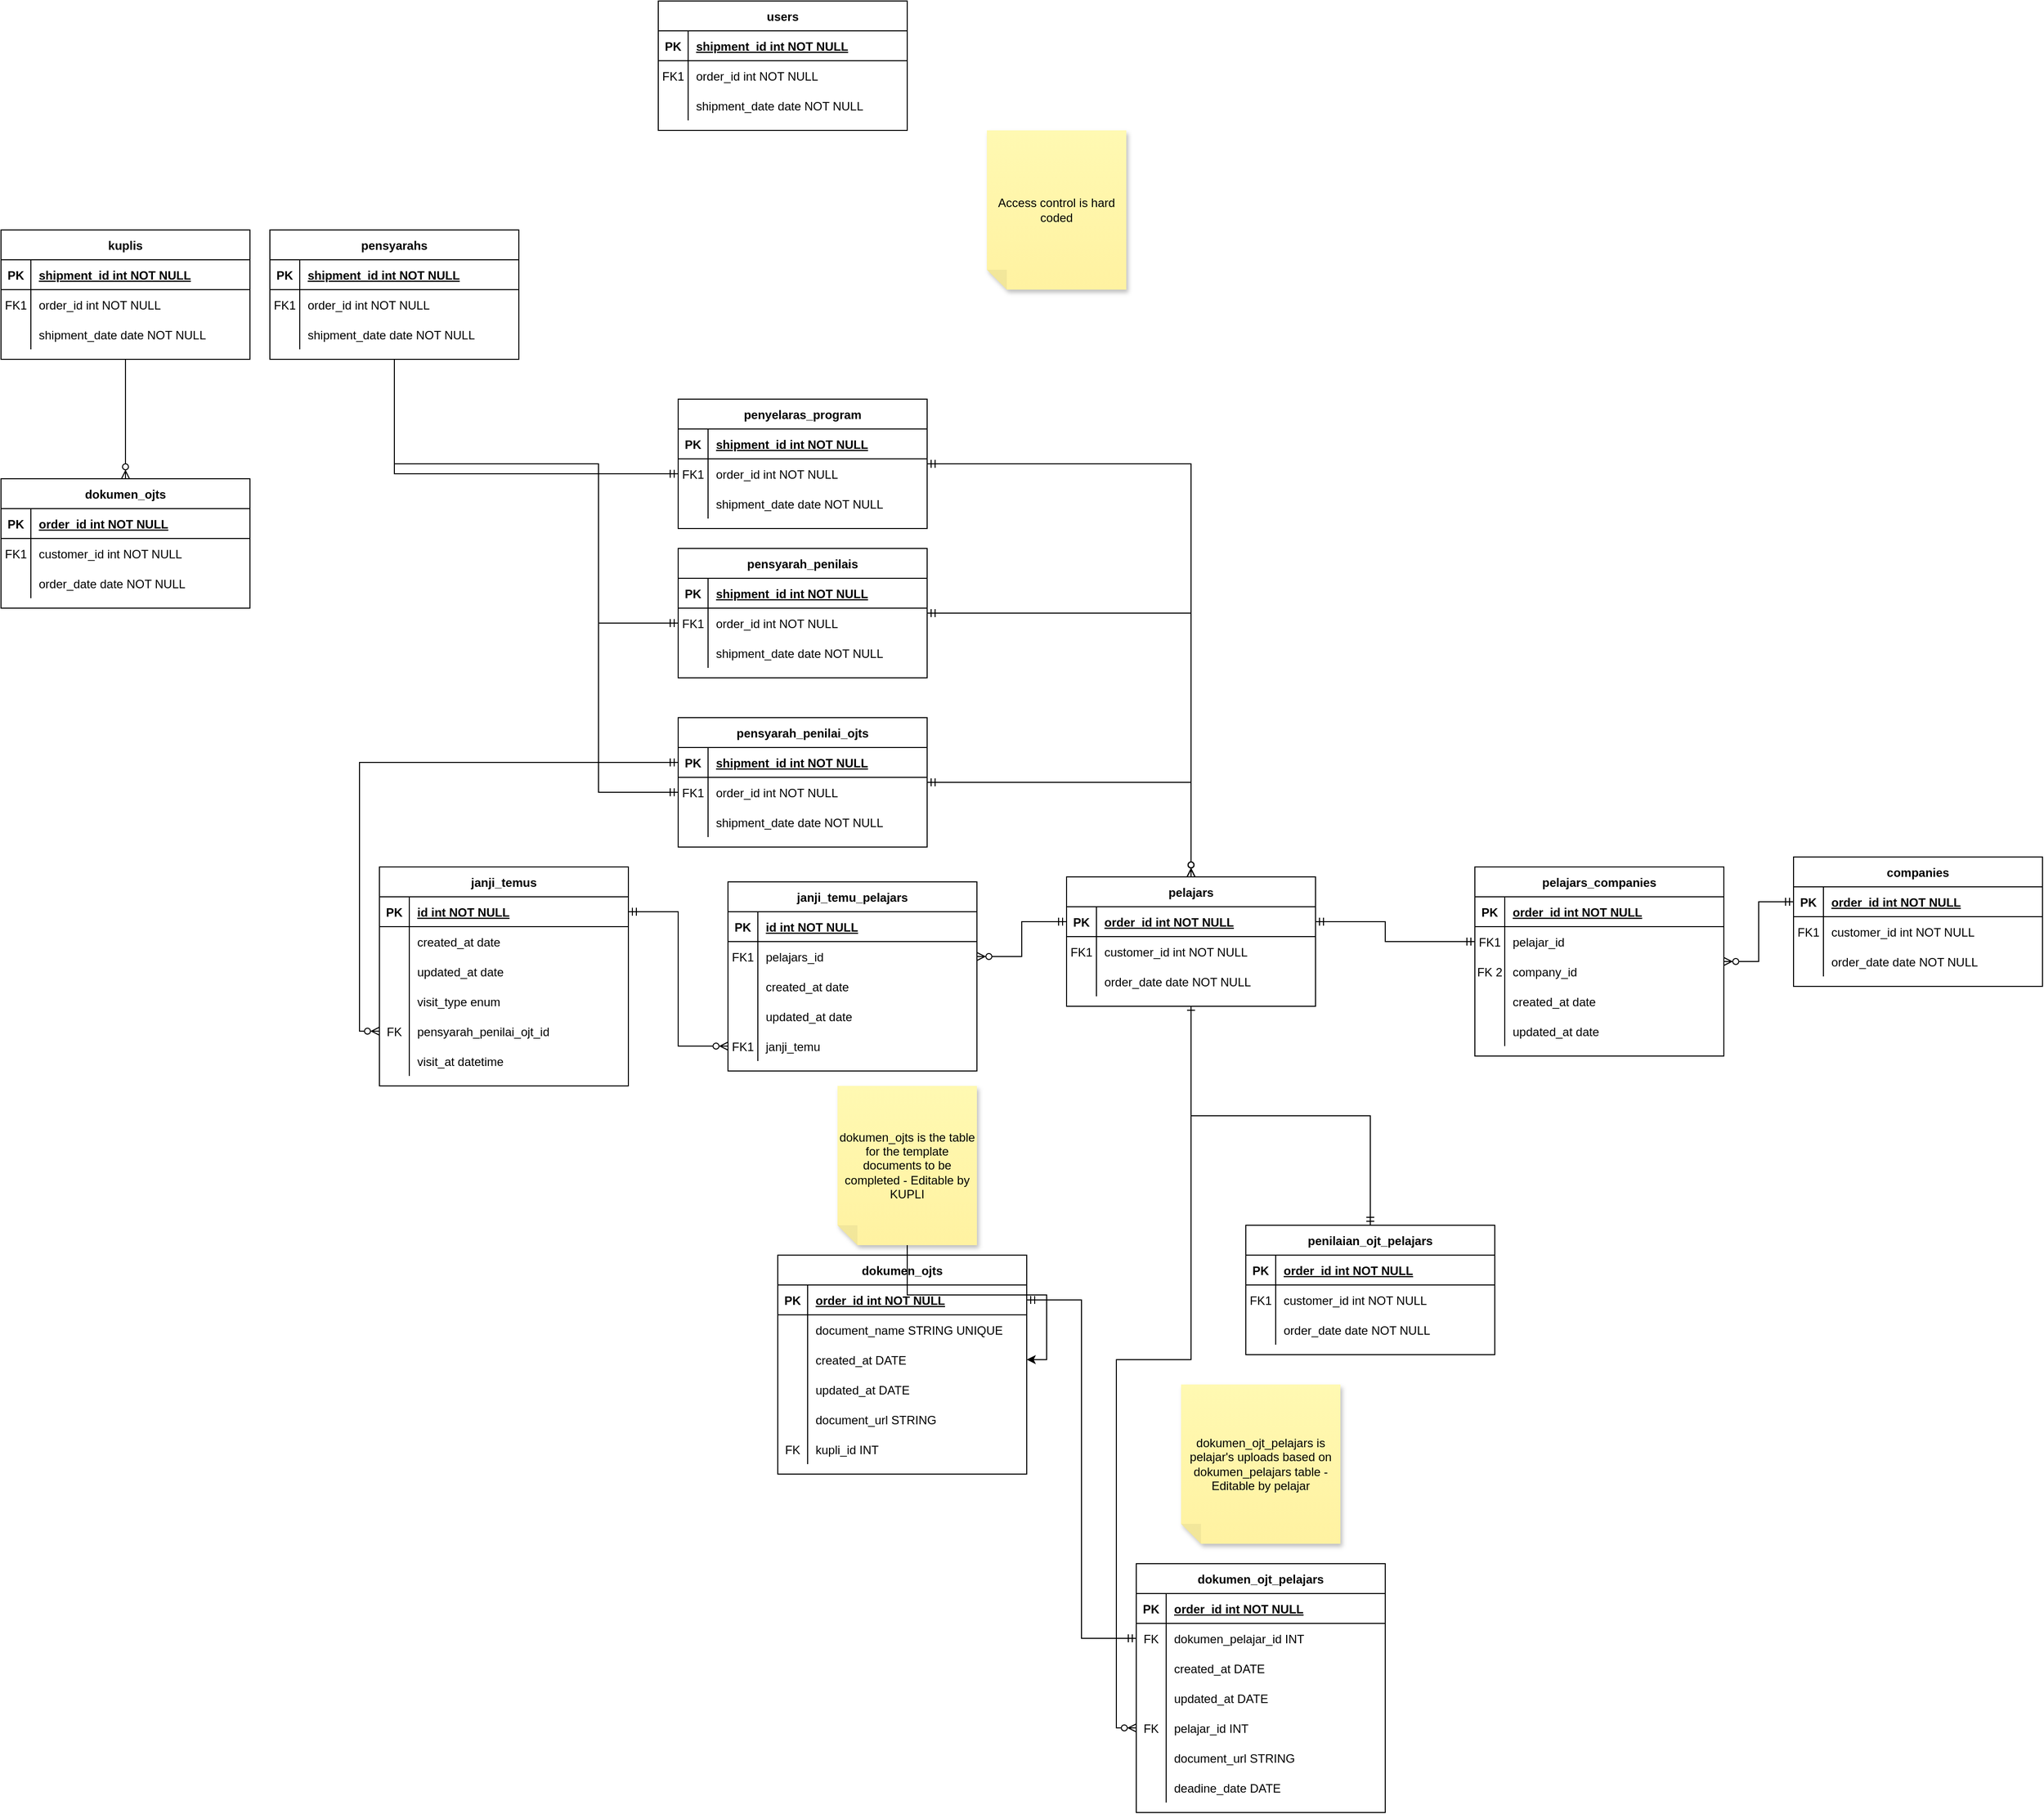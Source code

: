 <mxfile version="23.0.2" type="device">
  <diagram id="R2lEEEUBdFMjLlhIrx00" name="Page-1">
    <mxGraphModel dx="1311" dy="1892" grid="1" gridSize="10" guides="1" tooltips="1" connect="1" arrows="1" fold="1" page="1" pageScale="1" pageWidth="850" pageHeight="1100" math="0" shadow="0" extFonts="Permanent Marker^https://fonts.googleapis.com/css?family=Permanent+Marker">
      <root>
        <mxCell id="0" />
        <mxCell id="1" parent="0" />
        <mxCell id="HYn5PhLY5ar_pRgKZnjV-101" style="edgeStyle=orthogonalEdgeStyle;rounded=0;orthogonalLoop=1;jettySize=auto;html=1;entryX=0;entryY=0.5;entryDx=0;entryDy=0;endArrow=ERzeroToMany;endFill=0;startArrow=ERone;startFill=0;" parent="1" source="C-vyLk0tnHw3VtMMgP7b-2" target="j3ZGtN7tVCaf0foLIAE4-35" edge="1">
          <mxGeometry relative="1" as="geometry" />
        </mxCell>
        <mxCell id="HYn5PhLY5ar_pRgKZnjV-103" style="edgeStyle=orthogonalEdgeStyle;rounded=0;orthogonalLoop=1;jettySize=auto;html=1;entryX=0.5;entryY=0;entryDx=0;entryDy=0;endArrow=ERmandOne;endFill=0;" parent="1" source="C-vyLk0tnHw3VtMMgP7b-2" target="HYn5PhLY5ar_pRgKZnjV-61" edge="1">
          <mxGeometry relative="1" as="geometry" />
        </mxCell>
        <mxCell id="LmFkNyrftHKES4ll5Caj-21" style="edgeStyle=orthogonalEdgeStyle;rounded=0;orthogonalLoop=1;jettySize=auto;html=1;entryX=0;entryY=0.5;entryDx=0;entryDy=0;endArrow=ERmandOne;endFill=0;startArrow=ERmandOne;startFill=0;exitX=1;exitY=0.5;exitDx=0;exitDy=0;" parent="1" source="C-vyLk0tnHw3VtMMgP7b-3" target="LmFkNyrftHKES4ll5Caj-5" edge="1">
          <mxGeometry relative="1" as="geometry">
            <Array as="points">
              <mxPoint x="1440" y="125" />
              <mxPoint x="1440" y="145" />
            </Array>
          </mxGeometry>
        </mxCell>
        <mxCell id="C-vyLk0tnHw3VtMMgP7b-2" value="pelajars" style="shape=table;startSize=30;container=1;collapsible=1;childLayout=tableLayout;fixedRows=1;rowLines=0;fontStyle=1;align=center;resizeLast=1;" parent="1" vertex="1">
          <mxGeometry x="1120" y="80" width="250" height="130" as="geometry" />
        </mxCell>
        <mxCell id="C-vyLk0tnHw3VtMMgP7b-3" value="" style="shape=partialRectangle;collapsible=0;dropTarget=0;pointerEvents=0;fillColor=none;points=[[0,0.5],[1,0.5]];portConstraint=eastwest;top=0;left=0;right=0;bottom=1;" parent="C-vyLk0tnHw3VtMMgP7b-2" vertex="1">
          <mxGeometry y="30" width="250" height="30" as="geometry" />
        </mxCell>
        <mxCell id="C-vyLk0tnHw3VtMMgP7b-4" value="PK" style="shape=partialRectangle;overflow=hidden;connectable=0;fillColor=none;top=0;left=0;bottom=0;right=0;fontStyle=1;" parent="C-vyLk0tnHw3VtMMgP7b-3" vertex="1">
          <mxGeometry width="30" height="30" as="geometry">
            <mxRectangle width="30" height="30" as="alternateBounds" />
          </mxGeometry>
        </mxCell>
        <mxCell id="C-vyLk0tnHw3VtMMgP7b-5" value="order_id int NOT NULL " style="shape=partialRectangle;overflow=hidden;connectable=0;fillColor=none;top=0;left=0;bottom=0;right=0;align=left;spacingLeft=6;fontStyle=5;" parent="C-vyLk0tnHw3VtMMgP7b-3" vertex="1">
          <mxGeometry x="30" width="220" height="30" as="geometry">
            <mxRectangle width="220" height="30" as="alternateBounds" />
          </mxGeometry>
        </mxCell>
        <mxCell id="C-vyLk0tnHw3VtMMgP7b-6" value="" style="shape=partialRectangle;collapsible=0;dropTarget=0;pointerEvents=0;fillColor=none;points=[[0,0.5],[1,0.5]];portConstraint=eastwest;top=0;left=0;right=0;bottom=0;" parent="C-vyLk0tnHw3VtMMgP7b-2" vertex="1">
          <mxGeometry y="60" width="250" height="30" as="geometry" />
        </mxCell>
        <mxCell id="C-vyLk0tnHw3VtMMgP7b-7" value="FK1" style="shape=partialRectangle;overflow=hidden;connectable=0;fillColor=none;top=0;left=0;bottom=0;right=0;" parent="C-vyLk0tnHw3VtMMgP7b-6" vertex="1">
          <mxGeometry width="30" height="30" as="geometry">
            <mxRectangle width="30" height="30" as="alternateBounds" />
          </mxGeometry>
        </mxCell>
        <mxCell id="C-vyLk0tnHw3VtMMgP7b-8" value="customer_id int NOT NULL" style="shape=partialRectangle;overflow=hidden;connectable=0;fillColor=none;top=0;left=0;bottom=0;right=0;align=left;spacingLeft=6;" parent="C-vyLk0tnHw3VtMMgP7b-6" vertex="1">
          <mxGeometry x="30" width="220" height="30" as="geometry">
            <mxRectangle width="220" height="30" as="alternateBounds" />
          </mxGeometry>
        </mxCell>
        <mxCell id="C-vyLk0tnHw3VtMMgP7b-9" value="" style="shape=partialRectangle;collapsible=0;dropTarget=0;pointerEvents=0;fillColor=none;points=[[0,0.5],[1,0.5]];portConstraint=eastwest;top=0;left=0;right=0;bottom=0;" parent="C-vyLk0tnHw3VtMMgP7b-2" vertex="1">
          <mxGeometry y="90" width="250" height="30" as="geometry" />
        </mxCell>
        <mxCell id="C-vyLk0tnHw3VtMMgP7b-10" value="" style="shape=partialRectangle;overflow=hidden;connectable=0;fillColor=none;top=0;left=0;bottom=0;right=0;" parent="C-vyLk0tnHw3VtMMgP7b-9" vertex="1">
          <mxGeometry width="30" height="30" as="geometry">
            <mxRectangle width="30" height="30" as="alternateBounds" />
          </mxGeometry>
        </mxCell>
        <mxCell id="C-vyLk0tnHw3VtMMgP7b-11" value="order_date date NOT NULL" style="shape=partialRectangle;overflow=hidden;connectable=0;fillColor=none;top=0;left=0;bottom=0;right=0;align=left;spacingLeft=6;" parent="C-vyLk0tnHw3VtMMgP7b-9" vertex="1">
          <mxGeometry x="30" width="220" height="30" as="geometry">
            <mxRectangle width="220" height="30" as="alternateBounds" />
          </mxGeometry>
        </mxCell>
        <mxCell id="HYn5PhLY5ar_pRgKZnjV-104" style="edgeStyle=orthogonalEdgeStyle;rounded=0;orthogonalLoop=1;jettySize=auto;html=1;entryX=0.5;entryY=0;entryDx=0;entryDy=0;endArrow=ERzeroToMany;endFill=0;startArrow=ERmandOne;startFill=0;" parent="1" source="C-vyLk0tnHw3VtMMgP7b-13" target="C-vyLk0tnHw3VtMMgP7b-2" edge="1">
          <mxGeometry relative="1" as="geometry" />
        </mxCell>
        <mxCell id="C-vyLk0tnHw3VtMMgP7b-13" value="pensyarah_penilais" style="shape=table;startSize=30;container=1;collapsible=1;childLayout=tableLayout;fixedRows=1;rowLines=0;fontStyle=1;align=center;resizeLast=1;" parent="1" vertex="1">
          <mxGeometry x="730" y="-250" width="250" height="130" as="geometry" />
        </mxCell>
        <mxCell id="C-vyLk0tnHw3VtMMgP7b-14" value="" style="shape=partialRectangle;collapsible=0;dropTarget=0;pointerEvents=0;fillColor=none;points=[[0,0.5],[1,0.5]];portConstraint=eastwest;top=0;left=0;right=0;bottom=1;" parent="C-vyLk0tnHw3VtMMgP7b-13" vertex="1">
          <mxGeometry y="30" width="250" height="30" as="geometry" />
        </mxCell>
        <mxCell id="C-vyLk0tnHw3VtMMgP7b-15" value="PK" style="shape=partialRectangle;overflow=hidden;connectable=0;fillColor=none;top=0;left=0;bottom=0;right=0;fontStyle=1;" parent="C-vyLk0tnHw3VtMMgP7b-14" vertex="1">
          <mxGeometry width="30" height="30" as="geometry">
            <mxRectangle width="30" height="30" as="alternateBounds" />
          </mxGeometry>
        </mxCell>
        <mxCell id="C-vyLk0tnHw3VtMMgP7b-16" value="shipment_id int NOT NULL " style="shape=partialRectangle;overflow=hidden;connectable=0;fillColor=none;top=0;left=0;bottom=0;right=0;align=left;spacingLeft=6;fontStyle=5;" parent="C-vyLk0tnHw3VtMMgP7b-14" vertex="1">
          <mxGeometry x="30" width="220" height="30" as="geometry">
            <mxRectangle width="220" height="30" as="alternateBounds" />
          </mxGeometry>
        </mxCell>
        <mxCell id="C-vyLk0tnHw3VtMMgP7b-17" value="" style="shape=partialRectangle;collapsible=0;dropTarget=0;pointerEvents=0;fillColor=none;points=[[0,0.5],[1,0.5]];portConstraint=eastwest;top=0;left=0;right=0;bottom=0;" parent="C-vyLk0tnHw3VtMMgP7b-13" vertex="1">
          <mxGeometry y="60" width="250" height="30" as="geometry" />
        </mxCell>
        <mxCell id="C-vyLk0tnHw3VtMMgP7b-18" value="FK1" style="shape=partialRectangle;overflow=hidden;connectable=0;fillColor=none;top=0;left=0;bottom=0;right=0;" parent="C-vyLk0tnHw3VtMMgP7b-17" vertex="1">
          <mxGeometry width="30" height="30" as="geometry">
            <mxRectangle width="30" height="30" as="alternateBounds" />
          </mxGeometry>
        </mxCell>
        <mxCell id="C-vyLk0tnHw3VtMMgP7b-19" value="order_id int NOT NULL" style="shape=partialRectangle;overflow=hidden;connectable=0;fillColor=none;top=0;left=0;bottom=0;right=0;align=left;spacingLeft=6;" parent="C-vyLk0tnHw3VtMMgP7b-17" vertex="1">
          <mxGeometry x="30" width="220" height="30" as="geometry">
            <mxRectangle width="220" height="30" as="alternateBounds" />
          </mxGeometry>
        </mxCell>
        <mxCell id="C-vyLk0tnHw3VtMMgP7b-20" value="" style="shape=partialRectangle;collapsible=0;dropTarget=0;pointerEvents=0;fillColor=none;points=[[0,0.5],[1,0.5]];portConstraint=eastwest;top=0;left=0;right=0;bottom=0;" parent="C-vyLk0tnHw3VtMMgP7b-13" vertex="1">
          <mxGeometry y="90" width="250" height="30" as="geometry" />
        </mxCell>
        <mxCell id="C-vyLk0tnHw3VtMMgP7b-21" value="" style="shape=partialRectangle;overflow=hidden;connectable=0;fillColor=none;top=0;left=0;bottom=0;right=0;" parent="C-vyLk0tnHw3VtMMgP7b-20" vertex="1">
          <mxGeometry width="30" height="30" as="geometry">
            <mxRectangle width="30" height="30" as="alternateBounds" />
          </mxGeometry>
        </mxCell>
        <mxCell id="C-vyLk0tnHw3VtMMgP7b-22" value="shipment_date date NOT NULL" style="shape=partialRectangle;overflow=hidden;connectable=0;fillColor=none;top=0;left=0;bottom=0;right=0;align=left;spacingLeft=6;" parent="C-vyLk0tnHw3VtMMgP7b-20" vertex="1">
          <mxGeometry x="30" width="220" height="30" as="geometry">
            <mxRectangle width="220" height="30" as="alternateBounds" />
          </mxGeometry>
        </mxCell>
        <mxCell id="HYn5PhLY5ar_pRgKZnjV-105" style="edgeStyle=orthogonalEdgeStyle;rounded=0;orthogonalLoop=1;jettySize=auto;html=1;entryX=0.5;entryY=0;entryDx=0;entryDy=0;endArrow=ERzeroToMany;endFill=0;startArrow=ERmandOne;startFill=0;" parent="1" source="HYn5PhLY5ar_pRgKZnjV-1" target="C-vyLk0tnHw3VtMMgP7b-2" edge="1">
          <mxGeometry relative="1" as="geometry" />
        </mxCell>
        <mxCell id="Z_wYfqFkW7ux3otvt7hH-59" style="edgeStyle=orthogonalEdgeStyle;rounded=0;orthogonalLoop=1;jettySize=auto;html=1;entryX=0;entryY=0.5;entryDx=0;entryDy=0;endArrow=ERzeroToMany;endFill=0;startArrow=ERmandOne;startFill=0;exitX=0;exitY=0.5;exitDx=0;exitDy=0;" parent="1" source="HYn5PhLY5ar_pRgKZnjV-2" target="Z_wYfqFkW7ux3otvt7hH-56" edge="1">
          <mxGeometry relative="1" as="geometry">
            <Array as="points">
              <mxPoint x="410" y="-35" />
              <mxPoint x="410" y="235" />
            </Array>
          </mxGeometry>
        </mxCell>
        <mxCell id="HYn5PhLY5ar_pRgKZnjV-1" value="pensyarah_penilai_ojts" style="shape=table;startSize=30;container=1;collapsible=1;childLayout=tableLayout;fixedRows=1;rowLines=0;fontStyle=1;align=center;resizeLast=1;" parent="1" vertex="1">
          <mxGeometry x="730" y="-80" width="250" height="130" as="geometry" />
        </mxCell>
        <mxCell id="HYn5PhLY5ar_pRgKZnjV-2" value="" style="shape=partialRectangle;collapsible=0;dropTarget=0;pointerEvents=0;fillColor=none;points=[[0,0.5],[1,0.5]];portConstraint=eastwest;top=0;left=0;right=0;bottom=1;" parent="HYn5PhLY5ar_pRgKZnjV-1" vertex="1">
          <mxGeometry y="30" width="250" height="30" as="geometry" />
        </mxCell>
        <mxCell id="HYn5PhLY5ar_pRgKZnjV-3" value="PK" style="shape=partialRectangle;overflow=hidden;connectable=0;fillColor=none;top=0;left=0;bottom=0;right=0;fontStyle=1;" parent="HYn5PhLY5ar_pRgKZnjV-2" vertex="1">
          <mxGeometry width="30" height="30" as="geometry">
            <mxRectangle width="30" height="30" as="alternateBounds" />
          </mxGeometry>
        </mxCell>
        <mxCell id="HYn5PhLY5ar_pRgKZnjV-4" value="shipment_id int NOT NULL " style="shape=partialRectangle;overflow=hidden;connectable=0;fillColor=none;top=0;left=0;bottom=0;right=0;align=left;spacingLeft=6;fontStyle=5;" parent="HYn5PhLY5ar_pRgKZnjV-2" vertex="1">
          <mxGeometry x="30" width="220" height="30" as="geometry">
            <mxRectangle width="220" height="30" as="alternateBounds" />
          </mxGeometry>
        </mxCell>
        <mxCell id="HYn5PhLY5ar_pRgKZnjV-5" value="" style="shape=partialRectangle;collapsible=0;dropTarget=0;pointerEvents=0;fillColor=none;points=[[0,0.5],[1,0.5]];portConstraint=eastwest;top=0;left=0;right=0;bottom=0;" parent="HYn5PhLY5ar_pRgKZnjV-1" vertex="1">
          <mxGeometry y="60" width="250" height="30" as="geometry" />
        </mxCell>
        <mxCell id="HYn5PhLY5ar_pRgKZnjV-6" value="FK1" style="shape=partialRectangle;overflow=hidden;connectable=0;fillColor=none;top=0;left=0;bottom=0;right=0;" parent="HYn5PhLY5ar_pRgKZnjV-5" vertex="1">
          <mxGeometry width="30" height="30" as="geometry">
            <mxRectangle width="30" height="30" as="alternateBounds" />
          </mxGeometry>
        </mxCell>
        <mxCell id="HYn5PhLY5ar_pRgKZnjV-7" value="order_id int NOT NULL" style="shape=partialRectangle;overflow=hidden;connectable=0;fillColor=none;top=0;left=0;bottom=0;right=0;align=left;spacingLeft=6;" parent="HYn5PhLY5ar_pRgKZnjV-5" vertex="1">
          <mxGeometry x="30" width="220" height="30" as="geometry">
            <mxRectangle width="220" height="30" as="alternateBounds" />
          </mxGeometry>
        </mxCell>
        <mxCell id="HYn5PhLY5ar_pRgKZnjV-8" value="" style="shape=partialRectangle;collapsible=0;dropTarget=0;pointerEvents=0;fillColor=none;points=[[0,0.5],[1,0.5]];portConstraint=eastwest;top=0;left=0;right=0;bottom=0;" parent="HYn5PhLY5ar_pRgKZnjV-1" vertex="1">
          <mxGeometry y="90" width="250" height="30" as="geometry" />
        </mxCell>
        <mxCell id="HYn5PhLY5ar_pRgKZnjV-9" value="" style="shape=partialRectangle;overflow=hidden;connectable=0;fillColor=none;top=0;left=0;bottom=0;right=0;" parent="HYn5PhLY5ar_pRgKZnjV-8" vertex="1">
          <mxGeometry width="30" height="30" as="geometry">
            <mxRectangle width="30" height="30" as="alternateBounds" />
          </mxGeometry>
        </mxCell>
        <mxCell id="HYn5PhLY5ar_pRgKZnjV-10" value="shipment_date date NOT NULL" style="shape=partialRectangle;overflow=hidden;connectable=0;fillColor=none;top=0;left=0;bottom=0;right=0;align=left;spacingLeft=6;" parent="HYn5PhLY5ar_pRgKZnjV-8" vertex="1">
          <mxGeometry x="30" width="220" height="30" as="geometry">
            <mxRectangle width="220" height="30" as="alternateBounds" />
          </mxGeometry>
        </mxCell>
        <mxCell id="HYn5PhLY5ar_pRgKZnjV-106" style="edgeStyle=orthogonalEdgeStyle;rounded=0;orthogonalLoop=1;jettySize=auto;html=1;entryX=0.5;entryY=0;entryDx=0;entryDy=0;endArrow=ERzeroToMany;endFill=0;startArrow=ERmandOne;startFill=0;" parent="1" source="HYn5PhLY5ar_pRgKZnjV-11" target="C-vyLk0tnHw3VtMMgP7b-2" edge="1">
          <mxGeometry relative="1" as="geometry" />
        </mxCell>
        <mxCell id="HYn5PhLY5ar_pRgKZnjV-11" value="penyelaras_program" style="shape=table;startSize=30;container=1;collapsible=1;childLayout=tableLayout;fixedRows=1;rowLines=0;fontStyle=1;align=center;resizeLast=1;" parent="1" vertex="1">
          <mxGeometry x="730" y="-400" width="250" height="130" as="geometry" />
        </mxCell>
        <mxCell id="HYn5PhLY5ar_pRgKZnjV-12" value="" style="shape=partialRectangle;collapsible=0;dropTarget=0;pointerEvents=0;fillColor=none;points=[[0,0.5],[1,0.5]];portConstraint=eastwest;top=0;left=0;right=0;bottom=1;" parent="HYn5PhLY5ar_pRgKZnjV-11" vertex="1">
          <mxGeometry y="30" width="250" height="30" as="geometry" />
        </mxCell>
        <mxCell id="HYn5PhLY5ar_pRgKZnjV-13" value="PK" style="shape=partialRectangle;overflow=hidden;connectable=0;fillColor=none;top=0;left=0;bottom=0;right=0;fontStyle=1;" parent="HYn5PhLY5ar_pRgKZnjV-12" vertex="1">
          <mxGeometry width="30" height="30" as="geometry">
            <mxRectangle width="30" height="30" as="alternateBounds" />
          </mxGeometry>
        </mxCell>
        <mxCell id="HYn5PhLY5ar_pRgKZnjV-14" value="shipment_id int NOT NULL " style="shape=partialRectangle;overflow=hidden;connectable=0;fillColor=none;top=0;left=0;bottom=0;right=0;align=left;spacingLeft=6;fontStyle=5;" parent="HYn5PhLY5ar_pRgKZnjV-12" vertex="1">
          <mxGeometry x="30" width="220" height="30" as="geometry">
            <mxRectangle width="220" height="30" as="alternateBounds" />
          </mxGeometry>
        </mxCell>
        <mxCell id="HYn5PhLY5ar_pRgKZnjV-15" value="" style="shape=partialRectangle;collapsible=0;dropTarget=0;pointerEvents=0;fillColor=none;points=[[0,0.5],[1,0.5]];portConstraint=eastwest;top=0;left=0;right=0;bottom=0;" parent="HYn5PhLY5ar_pRgKZnjV-11" vertex="1">
          <mxGeometry y="60" width="250" height="30" as="geometry" />
        </mxCell>
        <mxCell id="HYn5PhLY5ar_pRgKZnjV-16" value="FK1" style="shape=partialRectangle;overflow=hidden;connectable=0;fillColor=none;top=0;left=0;bottom=0;right=0;" parent="HYn5PhLY5ar_pRgKZnjV-15" vertex="1">
          <mxGeometry width="30" height="30" as="geometry">
            <mxRectangle width="30" height="30" as="alternateBounds" />
          </mxGeometry>
        </mxCell>
        <mxCell id="HYn5PhLY5ar_pRgKZnjV-17" value="order_id int NOT NULL" style="shape=partialRectangle;overflow=hidden;connectable=0;fillColor=none;top=0;left=0;bottom=0;right=0;align=left;spacingLeft=6;" parent="HYn5PhLY5ar_pRgKZnjV-15" vertex="1">
          <mxGeometry x="30" width="220" height="30" as="geometry">
            <mxRectangle width="220" height="30" as="alternateBounds" />
          </mxGeometry>
        </mxCell>
        <mxCell id="HYn5PhLY5ar_pRgKZnjV-18" value="" style="shape=partialRectangle;collapsible=0;dropTarget=0;pointerEvents=0;fillColor=none;points=[[0,0.5],[1,0.5]];portConstraint=eastwest;top=0;left=0;right=0;bottom=0;" parent="HYn5PhLY5ar_pRgKZnjV-11" vertex="1">
          <mxGeometry y="90" width="250" height="30" as="geometry" />
        </mxCell>
        <mxCell id="HYn5PhLY5ar_pRgKZnjV-19" value="" style="shape=partialRectangle;overflow=hidden;connectable=0;fillColor=none;top=0;left=0;bottom=0;right=0;" parent="HYn5PhLY5ar_pRgKZnjV-18" vertex="1">
          <mxGeometry width="30" height="30" as="geometry">
            <mxRectangle width="30" height="30" as="alternateBounds" />
          </mxGeometry>
        </mxCell>
        <mxCell id="HYn5PhLY5ar_pRgKZnjV-20" value="shipment_date date NOT NULL" style="shape=partialRectangle;overflow=hidden;connectable=0;fillColor=none;top=0;left=0;bottom=0;right=0;align=left;spacingLeft=6;" parent="HYn5PhLY5ar_pRgKZnjV-18" vertex="1">
          <mxGeometry x="30" width="220" height="30" as="geometry">
            <mxRectangle width="220" height="30" as="alternateBounds" />
          </mxGeometry>
        </mxCell>
        <mxCell id="HYn5PhLY5ar_pRgKZnjV-152" style="edgeStyle=orthogonalEdgeStyle;rounded=0;orthogonalLoop=1;jettySize=auto;html=1;entryX=0.5;entryY=0;entryDx=0;entryDy=0;endArrow=ERzeroToMany;endFill=0;" parent="1" source="HYn5PhLY5ar_pRgKZnjV-21" target="HYn5PhLY5ar_pRgKZnjV-31" edge="1">
          <mxGeometry relative="1" as="geometry" />
        </mxCell>
        <mxCell id="HYn5PhLY5ar_pRgKZnjV-21" value="kuplis" style="shape=table;startSize=30;container=1;collapsible=1;childLayout=tableLayout;fixedRows=1;rowLines=0;fontStyle=1;align=center;resizeLast=1;" parent="1" vertex="1">
          <mxGeometry x="50" y="-570" width="250" height="130" as="geometry" />
        </mxCell>
        <mxCell id="HYn5PhLY5ar_pRgKZnjV-22" value="" style="shape=partialRectangle;collapsible=0;dropTarget=0;pointerEvents=0;fillColor=none;points=[[0,0.5],[1,0.5]];portConstraint=eastwest;top=0;left=0;right=0;bottom=1;" parent="HYn5PhLY5ar_pRgKZnjV-21" vertex="1">
          <mxGeometry y="30" width="250" height="30" as="geometry" />
        </mxCell>
        <mxCell id="HYn5PhLY5ar_pRgKZnjV-23" value="PK" style="shape=partialRectangle;overflow=hidden;connectable=0;fillColor=none;top=0;left=0;bottom=0;right=0;fontStyle=1;" parent="HYn5PhLY5ar_pRgKZnjV-22" vertex="1">
          <mxGeometry width="30" height="30" as="geometry">
            <mxRectangle width="30" height="30" as="alternateBounds" />
          </mxGeometry>
        </mxCell>
        <mxCell id="HYn5PhLY5ar_pRgKZnjV-24" value="shipment_id int NOT NULL " style="shape=partialRectangle;overflow=hidden;connectable=0;fillColor=none;top=0;left=0;bottom=0;right=0;align=left;spacingLeft=6;fontStyle=5;" parent="HYn5PhLY5ar_pRgKZnjV-22" vertex="1">
          <mxGeometry x="30" width="220" height="30" as="geometry">
            <mxRectangle width="220" height="30" as="alternateBounds" />
          </mxGeometry>
        </mxCell>
        <mxCell id="HYn5PhLY5ar_pRgKZnjV-25" value="" style="shape=partialRectangle;collapsible=0;dropTarget=0;pointerEvents=0;fillColor=none;points=[[0,0.5],[1,0.5]];portConstraint=eastwest;top=0;left=0;right=0;bottom=0;" parent="HYn5PhLY5ar_pRgKZnjV-21" vertex="1">
          <mxGeometry y="60" width="250" height="30" as="geometry" />
        </mxCell>
        <mxCell id="HYn5PhLY5ar_pRgKZnjV-26" value="FK1" style="shape=partialRectangle;overflow=hidden;connectable=0;fillColor=none;top=0;left=0;bottom=0;right=0;" parent="HYn5PhLY5ar_pRgKZnjV-25" vertex="1">
          <mxGeometry width="30" height="30" as="geometry">
            <mxRectangle width="30" height="30" as="alternateBounds" />
          </mxGeometry>
        </mxCell>
        <mxCell id="HYn5PhLY5ar_pRgKZnjV-27" value="order_id int NOT NULL" style="shape=partialRectangle;overflow=hidden;connectable=0;fillColor=none;top=0;left=0;bottom=0;right=0;align=left;spacingLeft=6;" parent="HYn5PhLY5ar_pRgKZnjV-25" vertex="1">
          <mxGeometry x="30" width="220" height="30" as="geometry">
            <mxRectangle width="220" height="30" as="alternateBounds" />
          </mxGeometry>
        </mxCell>
        <mxCell id="HYn5PhLY5ar_pRgKZnjV-28" value="" style="shape=partialRectangle;collapsible=0;dropTarget=0;pointerEvents=0;fillColor=none;points=[[0,0.5],[1,0.5]];portConstraint=eastwest;top=0;left=0;right=0;bottom=0;" parent="HYn5PhLY5ar_pRgKZnjV-21" vertex="1">
          <mxGeometry y="90" width="250" height="30" as="geometry" />
        </mxCell>
        <mxCell id="HYn5PhLY5ar_pRgKZnjV-29" value="" style="shape=partialRectangle;overflow=hidden;connectable=0;fillColor=none;top=0;left=0;bottom=0;right=0;" parent="HYn5PhLY5ar_pRgKZnjV-28" vertex="1">
          <mxGeometry width="30" height="30" as="geometry">
            <mxRectangle width="30" height="30" as="alternateBounds" />
          </mxGeometry>
        </mxCell>
        <mxCell id="HYn5PhLY5ar_pRgKZnjV-30" value="shipment_date date NOT NULL" style="shape=partialRectangle;overflow=hidden;connectable=0;fillColor=none;top=0;left=0;bottom=0;right=0;align=left;spacingLeft=6;" parent="HYn5PhLY5ar_pRgKZnjV-28" vertex="1">
          <mxGeometry x="30" width="220" height="30" as="geometry">
            <mxRectangle width="220" height="30" as="alternateBounds" />
          </mxGeometry>
        </mxCell>
        <mxCell id="HYn5PhLY5ar_pRgKZnjV-31" value="dokumen_ojts" style="shape=table;startSize=30;container=1;collapsible=1;childLayout=tableLayout;fixedRows=1;rowLines=0;fontStyle=1;align=center;resizeLast=1;" parent="1" vertex="1">
          <mxGeometry x="50" y="-320" width="250" height="130" as="geometry" />
        </mxCell>
        <mxCell id="HYn5PhLY5ar_pRgKZnjV-32" value="" style="shape=partialRectangle;collapsible=0;dropTarget=0;pointerEvents=0;fillColor=none;points=[[0,0.5],[1,0.5]];portConstraint=eastwest;top=0;left=0;right=0;bottom=1;" parent="HYn5PhLY5ar_pRgKZnjV-31" vertex="1">
          <mxGeometry y="30" width="250" height="30" as="geometry" />
        </mxCell>
        <mxCell id="HYn5PhLY5ar_pRgKZnjV-33" value="PK" style="shape=partialRectangle;overflow=hidden;connectable=0;fillColor=none;top=0;left=0;bottom=0;right=0;fontStyle=1;" parent="HYn5PhLY5ar_pRgKZnjV-32" vertex="1">
          <mxGeometry width="30" height="30" as="geometry">
            <mxRectangle width="30" height="30" as="alternateBounds" />
          </mxGeometry>
        </mxCell>
        <mxCell id="HYn5PhLY5ar_pRgKZnjV-34" value="order_id int NOT NULL " style="shape=partialRectangle;overflow=hidden;connectable=0;fillColor=none;top=0;left=0;bottom=0;right=0;align=left;spacingLeft=6;fontStyle=5;" parent="HYn5PhLY5ar_pRgKZnjV-32" vertex="1">
          <mxGeometry x="30" width="220" height="30" as="geometry">
            <mxRectangle width="220" height="30" as="alternateBounds" />
          </mxGeometry>
        </mxCell>
        <mxCell id="HYn5PhLY5ar_pRgKZnjV-35" value="" style="shape=partialRectangle;collapsible=0;dropTarget=0;pointerEvents=0;fillColor=none;points=[[0,0.5],[1,0.5]];portConstraint=eastwest;top=0;left=0;right=0;bottom=0;" parent="HYn5PhLY5ar_pRgKZnjV-31" vertex="1">
          <mxGeometry y="60" width="250" height="30" as="geometry" />
        </mxCell>
        <mxCell id="HYn5PhLY5ar_pRgKZnjV-36" value="FK1" style="shape=partialRectangle;overflow=hidden;connectable=0;fillColor=none;top=0;left=0;bottom=0;right=0;" parent="HYn5PhLY5ar_pRgKZnjV-35" vertex="1">
          <mxGeometry width="30" height="30" as="geometry">
            <mxRectangle width="30" height="30" as="alternateBounds" />
          </mxGeometry>
        </mxCell>
        <mxCell id="HYn5PhLY5ar_pRgKZnjV-37" value="customer_id int NOT NULL" style="shape=partialRectangle;overflow=hidden;connectable=0;fillColor=none;top=0;left=0;bottom=0;right=0;align=left;spacingLeft=6;" parent="HYn5PhLY5ar_pRgKZnjV-35" vertex="1">
          <mxGeometry x="30" width="220" height="30" as="geometry">
            <mxRectangle width="220" height="30" as="alternateBounds" />
          </mxGeometry>
        </mxCell>
        <mxCell id="HYn5PhLY5ar_pRgKZnjV-38" value="" style="shape=partialRectangle;collapsible=0;dropTarget=0;pointerEvents=0;fillColor=none;points=[[0,0.5],[1,0.5]];portConstraint=eastwest;top=0;left=0;right=0;bottom=0;" parent="HYn5PhLY5ar_pRgKZnjV-31" vertex="1">
          <mxGeometry y="90" width="250" height="30" as="geometry" />
        </mxCell>
        <mxCell id="HYn5PhLY5ar_pRgKZnjV-39" value="" style="shape=partialRectangle;overflow=hidden;connectable=0;fillColor=none;top=0;left=0;bottom=0;right=0;" parent="HYn5PhLY5ar_pRgKZnjV-38" vertex="1">
          <mxGeometry width="30" height="30" as="geometry">
            <mxRectangle width="30" height="30" as="alternateBounds" />
          </mxGeometry>
        </mxCell>
        <mxCell id="HYn5PhLY5ar_pRgKZnjV-40" value="order_date date NOT NULL" style="shape=partialRectangle;overflow=hidden;connectable=0;fillColor=none;top=0;left=0;bottom=0;right=0;align=left;spacingLeft=6;" parent="HYn5PhLY5ar_pRgKZnjV-38" vertex="1">
          <mxGeometry x="30" width="220" height="30" as="geometry">
            <mxRectangle width="220" height="30" as="alternateBounds" />
          </mxGeometry>
        </mxCell>
        <mxCell id="HYn5PhLY5ar_pRgKZnjV-41" value="dokumen_ojts" style="shape=table;startSize=30;container=1;collapsible=1;childLayout=tableLayout;fixedRows=1;rowLines=0;fontStyle=1;align=center;resizeLast=1;" parent="1" vertex="1">
          <mxGeometry x="830" y="460" width="250" height="220" as="geometry" />
        </mxCell>
        <mxCell id="HYn5PhLY5ar_pRgKZnjV-42" value="" style="shape=partialRectangle;collapsible=0;dropTarget=0;pointerEvents=0;fillColor=none;points=[[0,0.5],[1,0.5]];portConstraint=eastwest;top=0;left=0;right=0;bottom=1;" parent="HYn5PhLY5ar_pRgKZnjV-41" vertex="1">
          <mxGeometry y="30" width="250" height="30" as="geometry" />
        </mxCell>
        <mxCell id="HYn5PhLY5ar_pRgKZnjV-43" value="PK" style="shape=partialRectangle;overflow=hidden;connectable=0;fillColor=none;top=0;left=0;bottom=0;right=0;fontStyle=1;" parent="HYn5PhLY5ar_pRgKZnjV-42" vertex="1">
          <mxGeometry width="30" height="30" as="geometry">
            <mxRectangle width="30" height="30" as="alternateBounds" />
          </mxGeometry>
        </mxCell>
        <mxCell id="HYn5PhLY5ar_pRgKZnjV-44" value="order_id int NOT NULL " style="shape=partialRectangle;overflow=hidden;connectable=0;fillColor=none;top=0;left=0;bottom=0;right=0;align=left;spacingLeft=6;fontStyle=5;" parent="HYn5PhLY5ar_pRgKZnjV-42" vertex="1">
          <mxGeometry x="30" width="220" height="30" as="geometry">
            <mxRectangle width="220" height="30" as="alternateBounds" />
          </mxGeometry>
        </mxCell>
        <mxCell id="HYn5PhLY5ar_pRgKZnjV-45" value="" style="shape=partialRectangle;collapsible=0;dropTarget=0;pointerEvents=0;fillColor=none;points=[[0,0.5],[1,0.5]];portConstraint=eastwest;top=0;left=0;right=0;bottom=0;" parent="HYn5PhLY5ar_pRgKZnjV-41" vertex="1">
          <mxGeometry y="60" width="250" height="30" as="geometry" />
        </mxCell>
        <mxCell id="HYn5PhLY5ar_pRgKZnjV-46" value="" style="shape=partialRectangle;overflow=hidden;connectable=0;fillColor=none;top=0;left=0;bottom=0;right=0;" parent="HYn5PhLY5ar_pRgKZnjV-45" vertex="1">
          <mxGeometry width="30" height="30" as="geometry">
            <mxRectangle width="30" height="30" as="alternateBounds" />
          </mxGeometry>
        </mxCell>
        <mxCell id="HYn5PhLY5ar_pRgKZnjV-47" value="document_name STRING UNIQUE" style="shape=partialRectangle;overflow=hidden;connectable=0;fillColor=none;top=0;left=0;bottom=0;right=0;align=left;spacingLeft=6;" parent="HYn5PhLY5ar_pRgKZnjV-45" vertex="1">
          <mxGeometry x="30" width="220" height="30" as="geometry">
            <mxRectangle width="220" height="30" as="alternateBounds" />
          </mxGeometry>
        </mxCell>
        <mxCell id="HYn5PhLY5ar_pRgKZnjV-48" value="" style="shape=partialRectangle;collapsible=0;dropTarget=0;pointerEvents=0;fillColor=none;points=[[0,0.5],[1,0.5]];portConstraint=eastwest;top=0;left=0;right=0;bottom=0;" parent="HYn5PhLY5ar_pRgKZnjV-41" vertex="1">
          <mxGeometry y="90" width="250" height="30" as="geometry" />
        </mxCell>
        <mxCell id="HYn5PhLY5ar_pRgKZnjV-49" value="" style="shape=partialRectangle;overflow=hidden;connectable=0;fillColor=none;top=0;left=0;bottom=0;right=0;" parent="HYn5PhLY5ar_pRgKZnjV-48" vertex="1">
          <mxGeometry width="30" height="30" as="geometry">
            <mxRectangle width="30" height="30" as="alternateBounds" />
          </mxGeometry>
        </mxCell>
        <mxCell id="HYn5PhLY5ar_pRgKZnjV-50" value="created_at DATE" style="shape=partialRectangle;overflow=hidden;connectable=0;fillColor=none;top=0;left=0;bottom=0;right=0;align=left;spacingLeft=6;" parent="HYn5PhLY5ar_pRgKZnjV-48" vertex="1">
          <mxGeometry x="30" width="220" height="30" as="geometry">
            <mxRectangle width="220" height="30" as="alternateBounds" />
          </mxGeometry>
        </mxCell>
        <mxCell id="j3ZGtN7tVCaf0foLIAE4-1" value="" style="shape=partialRectangle;collapsible=0;dropTarget=0;pointerEvents=0;fillColor=none;points=[[0,0.5],[1,0.5]];portConstraint=eastwest;top=0;left=0;right=0;bottom=0;" parent="HYn5PhLY5ar_pRgKZnjV-41" vertex="1">
          <mxGeometry y="120" width="250" height="30" as="geometry" />
        </mxCell>
        <mxCell id="j3ZGtN7tVCaf0foLIAE4-2" value="" style="shape=partialRectangle;overflow=hidden;connectable=0;fillColor=none;top=0;left=0;bottom=0;right=0;" parent="j3ZGtN7tVCaf0foLIAE4-1" vertex="1">
          <mxGeometry width="30" height="30" as="geometry">
            <mxRectangle width="30" height="30" as="alternateBounds" />
          </mxGeometry>
        </mxCell>
        <mxCell id="j3ZGtN7tVCaf0foLIAE4-3" value="updated_at DATE" style="shape=partialRectangle;overflow=hidden;connectable=0;fillColor=none;top=0;left=0;bottom=0;right=0;align=left;spacingLeft=6;" parent="j3ZGtN7tVCaf0foLIAE4-1" vertex="1">
          <mxGeometry x="30" width="220" height="30" as="geometry">
            <mxRectangle width="220" height="30" as="alternateBounds" />
          </mxGeometry>
        </mxCell>
        <mxCell id="j3ZGtN7tVCaf0foLIAE4-8" value="" style="shape=partialRectangle;collapsible=0;dropTarget=0;pointerEvents=0;fillColor=none;points=[[0,0.5],[1,0.5]];portConstraint=eastwest;top=0;left=0;right=0;bottom=0;" parent="HYn5PhLY5ar_pRgKZnjV-41" vertex="1">
          <mxGeometry y="150" width="250" height="30" as="geometry" />
        </mxCell>
        <mxCell id="j3ZGtN7tVCaf0foLIAE4-9" value="" style="shape=partialRectangle;overflow=hidden;connectable=0;fillColor=none;top=0;left=0;bottom=0;right=0;" parent="j3ZGtN7tVCaf0foLIAE4-8" vertex="1">
          <mxGeometry width="30" height="30" as="geometry">
            <mxRectangle width="30" height="30" as="alternateBounds" />
          </mxGeometry>
        </mxCell>
        <mxCell id="j3ZGtN7tVCaf0foLIAE4-10" value="document_url STRING" style="shape=partialRectangle;overflow=hidden;connectable=0;fillColor=none;top=0;left=0;bottom=0;right=0;align=left;spacingLeft=6;" parent="j3ZGtN7tVCaf0foLIAE4-8" vertex="1">
          <mxGeometry x="30" width="220" height="30" as="geometry">
            <mxRectangle width="220" height="30" as="alternateBounds" />
          </mxGeometry>
        </mxCell>
        <mxCell id="j3ZGtN7tVCaf0foLIAE4-40" value="" style="shape=partialRectangle;collapsible=0;dropTarget=0;pointerEvents=0;fillColor=none;points=[[0,0.5],[1,0.5]];portConstraint=eastwest;top=0;left=0;right=0;bottom=0;" parent="HYn5PhLY5ar_pRgKZnjV-41" vertex="1">
          <mxGeometry y="180" width="250" height="30" as="geometry" />
        </mxCell>
        <mxCell id="j3ZGtN7tVCaf0foLIAE4-41" value="FK" style="shape=partialRectangle;overflow=hidden;connectable=0;fillColor=none;top=0;left=0;bottom=0;right=0;" parent="j3ZGtN7tVCaf0foLIAE4-40" vertex="1">
          <mxGeometry width="30" height="30" as="geometry">
            <mxRectangle width="30" height="30" as="alternateBounds" />
          </mxGeometry>
        </mxCell>
        <mxCell id="j3ZGtN7tVCaf0foLIAE4-42" value="kupli_id INT" style="shape=partialRectangle;overflow=hidden;connectable=0;fillColor=none;top=0;left=0;bottom=0;right=0;align=left;spacingLeft=6;" parent="j3ZGtN7tVCaf0foLIAE4-40" vertex="1">
          <mxGeometry x="30" width="220" height="30" as="geometry">
            <mxRectangle width="220" height="30" as="alternateBounds" />
          </mxGeometry>
        </mxCell>
        <mxCell id="HYn5PhLY5ar_pRgKZnjV-61" value="penilaian_ojt_pelajars" style="shape=table;startSize=30;container=1;collapsible=1;childLayout=tableLayout;fixedRows=1;rowLines=0;fontStyle=1;align=center;resizeLast=1;" parent="1" vertex="1">
          <mxGeometry x="1300" y="430" width="250" height="130" as="geometry" />
        </mxCell>
        <mxCell id="HYn5PhLY5ar_pRgKZnjV-62" value="" style="shape=partialRectangle;collapsible=0;dropTarget=0;pointerEvents=0;fillColor=none;points=[[0,0.5],[1,0.5]];portConstraint=eastwest;top=0;left=0;right=0;bottom=1;" parent="HYn5PhLY5ar_pRgKZnjV-61" vertex="1">
          <mxGeometry y="30" width="250" height="30" as="geometry" />
        </mxCell>
        <mxCell id="HYn5PhLY5ar_pRgKZnjV-63" value="PK" style="shape=partialRectangle;overflow=hidden;connectable=0;fillColor=none;top=0;left=0;bottom=0;right=0;fontStyle=1;" parent="HYn5PhLY5ar_pRgKZnjV-62" vertex="1">
          <mxGeometry width="30" height="30" as="geometry">
            <mxRectangle width="30" height="30" as="alternateBounds" />
          </mxGeometry>
        </mxCell>
        <mxCell id="HYn5PhLY5ar_pRgKZnjV-64" value="order_id int NOT NULL " style="shape=partialRectangle;overflow=hidden;connectable=0;fillColor=none;top=0;left=0;bottom=0;right=0;align=left;spacingLeft=6;fontStyle=5;" parent="HYn5PhLY5ar_pRgKZnjV-62" vertex="1">
          <mxGeometry x="30" width="220" height="30" as="geometry">
            <mxRectangle width="220" height="30" as="alternateBounds" />
          </mxGeometry>
        </mxCell>
        <mxCell id="HYn5PhLY5ar_pRgKZnjV-65" value="" style="shape=partialRectangle;collapsible=0;dropTarget=0;pointerEvents=0;fillColor=none;points=[[0,0.5],[1,0.5]];portConstraint=eastwest;top=0;left=0;right=0;bottom=0;" parent="HYn5PhLY5ar_pRgKZnjV-61" vertex="1">
          <mxGeometry y="60" width="250" height="30" as="geometry" />
        </mxCell>
        <mxCell id="HYn5PhLY5ar_pRgKZnjV-66" value="FK1" style="shape=partialRectangle;overflow=hidden;connectable=0;fillColor=none;top=0;left=0;bottom=0;right=0;" parent="HYn5PhLY5ar_pRgKZnjV-65" vertex="1">
          <mxGeometry width="30" height="30" as="geometry">
            <mxRectangle width="30" height="30" as="alternateBounds" />
          </mxGeometry>
        </mxCell>
        <mxCell id="HYn5PhLY5ar_pRgKZnjV-67" value="customer_id int NOT NULL" style="shape=partialRectangle;overflow=hidden;connectable=0;fillColor=none;top=0;left=0;bottom=0;right=0;align=left;spacingLeft=6;" parent="HYn5PhLY5ar_pRgKZnjV-65" vertex="1">
          <mxGeometry x="30" width="220" height="30" as="geometry">
            <mxRectangle width="220" height="30" as="alternateBounds" />
          </mxGeometry>
        </mxCell>
        <mxCell id="HYn5PhLY5ar_pRgKZnjV-68" value="" style="shape=partialRectangle;collapsible=0;dropTarget=0;pointerEvents=0;fillColor=none;points=[[0,0.5],[1,0.5]];portConstraint=eastwest;top=0;left=0;right=0;bottom=0;" parent="HYn5PhLY5ar_pRgKZnjV-61" vertex="1">
          <mxGeometry y="90" width="250" height="30" as="geometry" />
        </mxCell>
        <mxCell id="HYn5PhLY5ar_pRgKZnjV-69" value="" style="shape=partialRectangle;overflow=hidden;connectable=0;fillColor=none;top=0;left=0;bottom=0;right=0;" parent="HYn5PhLY5ar_pRgKZnjV-68" vertex="1">
          <mxGeometry width="30" height="30" as="geometry">
            <mxRectangle width="30" height="30" as="alternateBounds" />
          </mxGeometry>
        </mxCell>
        <mxCell id="HYn5PhLY5ar_pRgKZnjV-70" value="order_date date NOT NULL" style="shape=partialRectangle;overflow=hidden;connectable=0;fillColor=none;top=0;left=0;bottom=0;right=0;align=left;spacingLeft=6;" parent="HYn5PhLY5ar_pRgKZnjV-68" vertex="1">
          <mxGeometry x="30" width="220" height="30" as="geometry">
            <mxRectangle width="220" height="30" as="alternateBounds" />
          </mxGeometry>
        </mxCell>
        <mxCell id="HYn5PhLY5ar_pRgKZnjV-113" style="edgeStyle=orthogonalEdgeStyle;rounded=0;orthogonalLoop=1;jettySize=auto;html=1;entryX=0;entryY=0.5;entryDx=0;entryDy=0;endArrow=ERmandOne;endFill=0;" parent="1" source="HYn5PhLY5ar_pRgKZnjV-81" target="HYn5PhLY5ar_pRgKZnjV-15" edge="1">
          <mxGeometry relative="1" as="geometry" />
        </mxCell>
        <mxCell id="HYn5PhLY5ar_pRgKZnjV-114" style="edgeStyle=orthogonalEdgeStyle;rounded=0;orthogonalLoop=1;jettySize=auto;html=1;entryX=0;entryY=0.5;entryDx=0;entryDy=0;endArrow=ERmandOne;endFill=0;" parent="1" source="HYn5PhLY5ar_pRgKZnjV-81" target="C-vyLk0tnHw3VtMMgP7b-17" edge="1">
          <mxGeometry relative="1" as="geometry">
            <Array as="points">
              <mxPoint x="650" y="-335" />
              <mxPoint x="650" y="-175" />
            </Array>
          </mxGeometry>
        </mxCell>
        <mxCell id="HYn5PhLY5ar_pRgKZnjV-115" style="edgeStyle=orthogonalEdgeStyle;rounded=0;orthogonalLoop=1;jettySize=auto;html=1;entryX=0;entryY=0.5;entryDx=0;entryDy=0;endArrow=ERmandOne;endFill=0;" parent="1" source="HYn5PhLY5ar_pRgKZnjV-81" target="HYn5PhLY5ar_pRgKZnjV-5" edge="1">
          <mxGeometry relative="1" as="geometry">
            <Array as="points">
              <mxPoint x="650" y="-335" />
              <mxPoint x="650" y="-5" />
            </Array>
          </mxGeometry>
        </mxCell>
        <mxCell id="HYn5PhLY5ar_pRgKZnjV-81" value="pensyarahs" style="shape=table;startSize=30;container=1;collapsible=1;childLayout=tableLayout;fixedRows=1;rowLines=0;fontStyle=1;align=center;resizeLast=1;" parent="1" vertex="1">
          <mxGeometry x="320" y="-570" width="250" height="130" as="geometry" />
        </mxCell>
        <mxCell id="HYn5PhLY5ar_pRgKZnjV-82" value="" style="shape=partialRectangle;collapsible=0;dropTarget=0;pointerEvents=0;fillColor=none;points=[[0,0.5],[1,0.5]];portConstraint=eastwest;top=0;left=0;right=0;bottom=1;" parent="HYn5PhLY5ar_pRgKZnjV-81" vertex="1">
          <mxGeometry y="30" width="250" height="30" as="geometry" />
        </mxCell>
        <mxCell id="HYn5PhLY5ar_pRgKZnjV-83" value="PK" style="shape=partialRectangle;overflow=hidden;connectable=0;fillColor=none;top=0;left=0;bottom=0;right=0;fontStyle=1;" parent="HYn5PhLY5ar_pRgKZnjV-82" vertex="1">
          <mxGeometry width="30" height="30" as="geometry">
            <mxRectangle width="30" height="30" as="alternateBounds" />
          </mxGeometry>
        </mxCell>
        <mxCell id="HYn5PhLY5ar_pRgKZnjV-84" value="shipment_id int NOT NULL " style="shape=partialRectangle;overflow=hidden;connectable=0;fillColor=none;top=0;left=0;bottom=0;right=0;align=left;spacingLeft=6;fontStyle=5;" parent="HYn5PhLY5ar_pRgKZnjV-82" vertex="1">
          <mxGeometry x="30" width="220" height="30" as="geometry">
            <mxRectangle width="220" height="30" as="alternateBounds" />
          </mxGeometry>
        </mxCell>
        <mxCell id="HYn5PhLY5ar_pRgKZnjV-85" value="" style="shape=partialRectangle;collapsible=0;dropTarget=0;pointerEvents=0;fillColor=none;points=[[0,0.5],[1,0.5]];portConstraint=eastwest;top=0;left=0;right=0;bottom=0;" parent="HYn5PhLY5ar_pRgKZnjV-81" vertex="1">
          <mxGeometry y="60" width="250" height="30" as="geometry" />
        </mxCell>
        <mxCell id="HYn5PhLY5ar_pRgKZnjV-86" value="FK1" style="shape=partialRectangle;overflow=hidden;connectable=0;fillColor=none;top=0;left=0;bottom=0;right=0;" parent="HYn5PhLY5ar_pRgKZnjV-85" vertex="1">
          <mxGeometry width="30" height="30" as="geometry">
            <mxRectangle width="30" height="30" as="alternateBounds" />
          </mxGeometry>
        </mxCell>
        <mxCell id="HYn5PhLY5ar_pRgKZnjV-87" value="order_id int NOT NULL" style="shape=partialRectangle;overflow=hidden;connectable=0;fillColor=none;top=0;left=0;bottom=0;right=0;align=left;spacingLeft=6;" parent="HYn5PhLY5ar_pRgKZnjV-85" vertex="1">
          <mxGeometry x="30" width="220" height="30" as="geometry">
            <mxRectangle width="220" height="30" as="alternateBounds" />
          </mxGeometry>
        </mxCell>
        <mxCell id="HYn5PhLY5ar_pRgKZnjV-88" value="" style="shape=partialRectangle;collapsible=0;dropTarget=0;pointerEvents=0;fillColor=none;points=[[0,0.5],[1,0.5]];portConstraint=eastwest;top=0;left=0;right=0;bottom=0;" parent="HYn5PhLY5ar_pRgKZnjV-81" vertex="1">
          <mxGeometry y="90" width="250" height="30" as="geometry" />
        </mxCell>
        <mxCell id="HYn5PhLY5ar_pRgKZnjV-89" value="" style="shape=partialRectangle;overflow=hidden;connectable=0;fillColor=none;top=0;left=0;bottom=0;right=0;" parent="HYn5PhLY5ar_pRgKZnjV-88" vertex="1">
          <mxGeometry width="30" height="30" as="geometry">
            <mxRectangle width="30" height="30" as="alternateBounds" />
          </mxGeometry>
        </mxCell>
        <mxCell id="HYn5PhLY5ar_pRgKZnjV-90" value="shipment_date date NOT NULL" style="shape=partialRectangle;overflow=hidden;connectable=0;fillColor=none;top=0;left=0;bottom=0;right=0;align=left;spacingLeft=6;" parent="HYn5PhLY5ar_pRgKZnjV-88" vertex="1">
          <mxGeometry x="30" width="220" height="30" as="geometry">
            <mxRectangle width="220" height="30" as="alternateBounds" />
          </mxGeometry>
        </mxCell>
        <mxCell id="HYn5PhLY5ar_pRgKZnjV-130" value="Access control is hard coded" style="shape=note;whiteSpace=wrap;html=1;backgroundOutline=1;fontColor=#000000;darkOpacity=0.05;fillColor=#FFF9B2;strokeColor=none;fillStyle=solid;direction=west;gradientDirection=north;gradientColor=#FFF2A1;shadow=1;size=20;pointerEvents=1;" parent="1" vertex="1">
          <mxGeometry x="1040" y="-670" width="140" height="160" as="geometry" />
        </mxCell>
        <mxCell id="HYn5PhLY5ar_pRgKZnjV-142" value="users" style="shape=table;startSize=30;container=1;collapsible=1;childLayout=tableLayout;fixedRows=1;rowLines=0;fontStyle=1;align=center;resizeLast=1;" parent="1" vertex="1">
          <mxGeometry x="710" y="-800" width="250" height="130" as="geometry" />
        </mxCell>
        <mxCell id="HYn5PhLY5ar_pRgKZnjV-143" value="" style="shape=partialRectangle;collapsible=0;dropTarget=0;pointerEvents=0;fillColor=none;points=[[0,0.5],[1,0.5]];portConstraint=eastwest;top=0;left=0;right=0;bottom=1;" parent="HYn5PhLY5ar_pRgKZnjV-142" vertex="1">
          <mxGeometry y="30" width="250" height="30" as="geometry" />
        </mxCell>
        <mxCell id="HYn5PhLY5ar_pRgKZnjV-144" value="PK" style="shape=partialRectangle;overflow=hidden;connectable=0;fillColor=none;top=0;left=0;bottom=0;right=0;fontStyle=1;" parent="HYn5PhLY5ar_pRgKZnjV-143" vertex="1">
          <mxGeometry width="30" height="30" as="geometry">
            <mxRectangle width="30" height="30" as="alternateBounds" />
          </mxGeometry>
        </mxCell>
        <mxCell id="HYn5PhLY5ar_pRgKZnjV-145" value="shipment_id int NOT NULL " style="shape=partialRectangle;overflow=hidden;connectable=0;fillColor=none;top=0;left=0;bottom=0;right=0;align=left;spacingLeft=6;fontStyle=5;" parent="HYn5PhLY5ar_pRgKZnjV-143" vertex="1">
          <mxGeometry x="30" width="220" height="30" as="geometry">
            <mxRectangle width="220" height="30" as="alternateBounds" />
          </mxGeometry>
        </mxCell>
        <mxCell id="HYn5PhLY5ar_pRgKZnjV-146" value="" style="shape=partialRectangle;collapsible=0;dropTarget=0;pointerEvents=0;fillColor=none;points=[[0,0.5],[1,0.5]];portConstraint=eastwest;top=0;left=0;right=0;bottom=0;" parent="HYn5PhLY5ar_pRgKZnjV-142" vertex="1">
          <mxGeometry y="60" width="250" height="30" as="geometry" />
        </mxCell>
        <mxCell id="HYn5PhLY5ar_pRgKZnjV-147" value="FK1" style="shape=partialRectangle;overflow=hidden;connectable=0;fillColor=none;top=0;left=0;bottom=0;right=0;" parent="HYn5PhLY5ar_pRgKZnjV-146" vertex="1">
          <mxGeometry width="30" height="30" as="geometry">
            <mxRectangle width="30" height="30" as="alternateBounds" />
          </mxGeometry>
        </mxCell>
        <mxCell id="HYn5PhLY5ar_pRgKZnjV-148" value="order_id int NOT NULL" style="shape=partialRectangle;overflow=hidden;connectable=0;fillColor=none;top=0;left=0;bottom=0;right=0;align=left;spacingLeft=6;" parent="HYn5PhLY5ar_pRgKZnjV-146" vertex="1">
          <mxGeometry x="30" width="220" height="30" as="geometry">
            <mxRectangle width="220" height="30" as="alternateBounds" />
          </mxGeometry>
        </mxCell>
        <mxCell id="HYn5PhLY5ar_pRgKZnjV-149" value="" style="shape=partialRectangle;collapsible=0;dropTarget=0;pointerEvents=0;fillColor=none;points=[[0,0.5],[1,0.5]];portConstraint=eastwest;top=0;left=0;right=0;bottom=0;" parent="HYn5PhLY5ar_pRgKZnjV-142" vertex="1">
          <mxGeometry y="90" width="250" height="30" as="geometry" />
        </mxCell>
        <mxCell id="HYn5PhLY5ar_pRgKZnjV-150" value="" style="shape=partialRectangle;overflow=hidden;connectable=0;fillColor=none;top=0;left=0;bottom=0;right=0;" parent="HYn5PhLY5ar_pRgKZnjV-149" vertex="1">
          <mxGeometry width="30" height="30" as="geometry">
            <mxRectangle width="30" height="30" as="alternateBounds" />
          </mxGeometry>
        </mxCell>
        <mxCell id="HYn5PhLY5ar_pRgKZnjV-151" value="shipment_date date NOT NULL" style="shape=partialRectangle;overflow=hidden;connectable=0;fillColor=none;top=0;left=0;bottom=0;right=0;align=left;spacingLeft=6;" parent="HYn5PhLY5ar_pRgKZnjV-149" vertex="1">
          <mxGeometry x="30" width="220" height="30" as="geometry">
            <mxRectangle width="220" height="30" as="alternateBounds" />
          </mxGeometry>
        </mxCell>
        <mxCell id="LmFkNyrftHKES4ll5Caj-22" style="edgeStyle=orthogonalEdgeStyle;rounded=0;orthogonalLoop=1;jettySize=auto;html=1;entryX=0;entryY=0.5;entryDx=0;entryDy=0;endArrow=ERmandOne;endFill=0;startArrow=ERzeroToMany;startFill=0;" parent="1" source="LmFkNyrftHKES4ll5Caj-1" target="LmFkNyrftHKES4ll5Caj-12" edge="1">
          <mxGeometry relative="1" as="geometry" />
        </mxCell>
        <mxCell id="LmFkNyrftHKES4ll5Caj-1" value="pelajars_companies" style="shape=table;startSize=30;container=1;collapsible=1;childLayout=tableLayout;fixedRows=1;rowLines=0;fontStyle=1;align=center;resizeLast=1;" parent="1" vertex="1">
          <mxGeometry x="1530" y="70" width="250" height="190" as="geometry" />
        </mxCell>
        <mxCell id="LmFkNyrftHKES4ll5Caj-2" value="" style="shape=partialRectangle;collapsible=0;dropTarget=0;pointerEvents=0;fillColor=none;points=[[0,0.5],[1,0.5]];portConstraint=eastwest;top=0;left=0;right=0;bottom=1;" parent="LmFkNyrftHKES4ll5Caj-1" vertex="1">
          <mxGeometry y="30" width="250" height="30" as="geometry" />
        </mxCell>
        <mxCell id="LmFkNyrftHKES4ll5Caj-3" value="PK" style="shape=partialRectangle;overflow=hidden;connectable=0;fillColor=none;top=0;left=0;bottom=0;right=0;fontStyle=1;" parent="LmFkNyrftHKES4ll5Caj-2" vertex="1">
          <mxGeometry width="30" height="30" as="geometry">
            <mxRectangle width="30" height="30" as="alternateBounds" />
          </mxGeometry>
        </mxCell>
        <mxCell id="LmFkNyrftHKES4ll5Caj-4" value="order_id int NOT NULL " style="shape=partialRectangle;overflow=hidden;connectable=0;fillColor=none;top=0;left=0;bottom=0;right=0;align=left;spacingLeft=6;fontStyle=5;" parent="LmFkNyrftHKES4ll5Caj-2" vertex="1">
          <mxGeometry x="30" width="220" height="30" as="geometry">
            <mxRectangle width="220" height="30" as="alternateBounds" />
          </mxGeometry>
        </mxCell>
        <mxCell id="LmFkNyrftHKES4ll5Caj-5" value="" style="shape=partialRectangle;collapsible=0;dropTarget=0;pointerEvents=0;fillColor=none;points=[[0,0.5],[1,0.5]];portConstraint=eastwest;top=0;left=0;right=0;bottom=0;" parent="LmFkNyrftHKES4ll5Caj-1" vertex="1">
          <mxGeometry y="60" width="250" height="30" as="geometry" />
        </mxCell>
        <mxCell id="LmFkNyrftHKES4ll5Caj-6" value="FK1" style="shape=partialRectangle;overflow=hidden;connectable=0;fillColor=none;top=0;left=0;bottom=0;right=0;" parent="LmFkNyrftHKES4ll5Caj-5" vertex="1">
          <mxGeometry width="30" height="30" as="geometry">
            <mxRectangle width="30" height="30" as="alternateBounds" />
          </mxGeometry>
        </mxCell>
        <mxCell id="LmFkNyrftHKES4ll5Caj-7" value="pelajar_id" style="shape=partialRectangle;overflow=hidden;connectable=0;fillColor=none;top=0;left=0;bottom=0;right=0;align=left;spacingLeft=6;" parent="LmFkNyrftHKES4ll5Caj-5" vertex="1">
          <mxGeometry x="30" width="220" height="30" as="geometry">
            <mxRectangle width="220" height="30" as="alternateBounds" />
          </mxGeometry>
        </mxCell>
        <mxCell id="LmFkNyrftHKES4ll5Caj-8" value="" style="shape=partialRectangle;collapsible=0;dropTarget=0;pointerEvents=0;fillColor=none;points=[[0,0.5],[1,0.5]];portConstraint=eastwest;top=0;left=0;right=0;bottom=0;" parent="LmFkNyrftHKES4ll5Caj-1" vertex="1">
          <mxGeometry y="90" width="250" height="30" as="geometry" />
        </mxCell>
        <mxCell id="LmFkNyrftHKES4ll5Caj-9" value="FK 2" style="shape=partialRectangle;overflow=hidden;connectable=0;fillColor=none;top=0;left=0;bottom=0;right=0;" parent="LmFkNyrftHKES4ll5Caj-8" vertex="1">
          <mxGeometry width="30" height="30" as="geometry">
            <mxRectangle width="30" height="30" as="alternateBounds" />
          </mxGeometry>
        </mxCell>
        <mxCell id="LmFkNyrftHKES4ll5Caj-10" value="company_id" style="shape=partialRectangle;overflow=hidden;connectable=0;fillColor=none;top=0;left=0;bottom=0;right=0;align=left;spacingLeft=6;" parent="LmFkNyrftHKES4ll5Caj-8" vertex="1">
          <mxGeometry x="30" width="220" height="30" as="geometry">
            <mxRectangle width="220" height="30" as="alternateBounds" />
          </mxGeometry>
        </mxCell>
        <mxCell id="ORiyc1dkOiiuXCfGy4a2-1" value="" style="shape=partialRectangle;collapsible=0;dropTarget=0;pointerEvents=0;fillColor=none;points=[[0,0.5],[1,0.5]];portConstraint=eastwest;top=0;left=0;right=0;bottom=0;" parent="LmFkNyrftHKES4ll5Caj-1" vertex="1">
          <mxGeometry y="120" width="250" height="30" as="geometry" />
        </mxCell>
        <mxCell id="ORiyc1dkOiiuXCfGy4a2-2" value="" style="shape=partialRectangle;overflow=hidden;connectable=0;fillColor=none;top=0;left=0;bottom=0;right=0;" parent="ORiyc1dkOiiuXCfGy4a2-1" vertex="1">
          <mxGeometry width="30" height="30" as="geometry">
            <mxRectangle width="30" height="30" as="alternateBounds" />
          </mxGeometry>
        </mxCell>
        <mxCell id="ORiyc1dkOiiuXCfGy4a2-3" value="created_at date" style="shape=partialRectangle;overflow=hidden;connectable=0;fillColor=none;top=0;left=0;bottom=0;right=0;align=left;spacingLeft=6;" parent="ORiyc1dkOiiuXCfGy4a2-1" vertex="1">
          <mxGeometry x="30" width="220" height="30" as="geometry">
            <mxRectangle width="220" height="30" as="alternateBounds" />
          </mxGeometry>
        </mxCell>
        <mxCell id="ORiyc1dkOiiuXCfGy4a2-4" value="" style="shape=partialRectangle;collapsible=0;dropTarget=0;pointerEvents=0;fillColor=none;points=[[0,0.5],[1,0.5]];portConstraint=eastwest;top=0;left=0;right=0;bottom=0;" parent="LmFkNyrftHKES4ll5Caj-1" vertex="1">
          <mxGeometry y="150" width="250" height="30" as="geometry" />
        </mxCell>
        <mxCell id="ORiyc1dkOiiuXCfGy4a2-5" value="" style="shape=partialRectangle;overflow=hidden;connectable=0;fillColor=none;top=0;left=0;bottom=0;right=0;" parent="ORiyc1dkOiiuXCfGy4a2-4" vertex="1">
          <mxGeometry width="30" height="30" as="geometry">
            <mxRectangle width="30" height="30" as="alternateBounds" />
          </mxGeometry>
        </mxCell>
        <mxCell id="ORiyc1dkOiiuXCfGy4a2-6" value="updated_at date" style="shape=partialRectangle;overflow=hidden;connectable=0;fillColor=none;top=0;left=0;bottom=0;right=0;align=left;spacingLeft=6;" parent="ORiyc1dkOiiuXCfGy4a2-4" vertex="1">
          <mxGeometry x="30" width="220" height="30" as="geometry">
            <mxRectangle width="220" height="30" as="alternateBounds" />
          </mxGeometry>
        </mxCell>
        <mxCell id="LmFkNyrftHKES4ll5Caj-11" value="companies" style="shape=table;startSize=30;container=1;collapsible=1;childLayout=tableLayout;fixedRows=1;rowLines=0;fontStyle=1;align=center;resizeLast=1;" parent="1" vertex="1">
          <mxGeometry x="1850" y="60" width="250" height="130" as="geometry" />
        </mxCell>
        <mxCell id="LmFkNyrftHKES4ll5Caj-12" value="" style="shape=partialRectangle;collapsible=0;dropTarget=0;pointerEvents=0;fillColor=none;points=[[0,0.5],[1,0.5]];portConstraint=eastwest;top=0;left=0;right=0;bottom=1;" parent="LmFkNyrftHKES4ll5Caj-11" vertex="1">
          <mxGeometry y="30" width="250" height="30" as="geometry" />
        </mxCell>
        <mxCell id="LmFkNyrftHKES4ll5Caj-13" value="PK" style="shape=partialRectangle;overflow=hidden;connectable=0;fillColor=none;top=0;left=0;bottom=0;right=0;fontStyle=1;" parent="LmFkNyrftHKES4ll5Caj-12" vertex="1">
          <mxGeometry width="30" height="30" as="geometry">
            <mxRectangle width="30" height="30" as="alternateBounds" />
          </mxGeometry>
        </mxCell>
        <mxCell id="LmFkNyrftHKES4ll5Caj-14" value="order_id int NOT NULL " style="shape=partialRectangle;overflow=hidden;connectable=0;fillColor=none;top=0;left=0;bottom=0;right=0;align=left;spacingLeft=6;fontStyle=5;" parent="LmFkNyrftHKES4ll5Caj-12" vertex="1">
          <mxGeometry x="30" width="220" height="30" as="geometry">
            <mxRectangle width="220" height="30" as="alternateBounds" />
          </mxGeometry>
        </mxCell>
        <mxCell id="LmFkNyrftHKES4ll5Caj-15" value="" style="shape=partialRectangle;collapsible=0;dropTarget=0;pointerEvents=0;fillColor=none;points=[[0,0.5],[1,0.5]];portConstraint=eastwest;top=0;left=0;right=0;bottom=0;" parent="LmFkNyrftHKES4ll5Caj-11" vertex="1">
          <mxGeometry y="60" width="250" height="30" as="geometry" />
        </mxCell>
        <mxCell id="LmFkNyrftHKES4ll5Caj-16" value="FK1" style="shape=partialRectangle;overflow=hidden;connectable=0;fillColor=none;top=0;left=0;bottom=0;right=0;" parent="LmFkNyrftHKES4ll5Caj-15" vertex="1">
          <mxGeometry width="30" height="30" as="geometry">
            <mxRectangle width="30" height="30" as="alternateBounds" />
          </mxGeometry>
        </mxCell>
        <mxCell id="LmFkNyrftHKES4ll5Caj-17" value="customer_id int NOT NULL" style="shape=partialRectangle;overflow=hidden;connectable=0;fillColor=none;top=0;left=0;bottom=0;right=0;align=left;spacingLeft=6;" parent="LmFkNyrftHKES4ll5Caj-15" vertex="1">
          <mxGeometry x="30" width="220" height="30" as="geometry">
            <mxRectangle width="220" height="30" as="alternateBounds" />
          </mxGeometry>
        </mxCell>
        <mxCell id="LmFkNyrftHKES4ll5Caj-18" value="" style="shape=partialRectangle;collapsible=0;dropTarget=0;pointerEvents=0;fillColor=none;points=[[0,0.5],[1,0.5]];portConstraint=eastwest;top=0;left=0;right=0;bottom=0;" parent="LmFkNyrftHKES4ll5Caj-11" vertex="1">
          <mxGeometry y="90" width="250" height="30" as="geometry" />
        </mxCell>
        <mxCell id="LmFkNyrftHKES4ll5Caj-19" value="" style="shape=partialRectangle;overflow=hidden;connectable=0;fillColor=none;top=0;left=0;bottom=0;right=0;" parent="LmFkNyrftHKES4ll5Caj-18" vertex="1">
          <mxGeometry width="30" height="30" as="geometry">
            <mxRectangle width="30" height="30" as="alternateBounds" />
          </mxGeometry>
        </mxCell>
        <mxCell id="LmFkNyrftHKES4ll5Caj-20" value="order_date date NOT NULL" style="shape=partialRectangle;overflow=hidden;connectable=0;fillColor=none;top=0;left=0;bottom=0;right=0;align=left;spacingLeft=6;" parent="LmFkNyrftHKES4ll5Caj-18" vertex="1">
          <mxGeometry x="30" width="220" height="30" as="geometry">
            <mxRectangle width="220" height="30" as="alternateBounds" />
          </mxGeometry>
        </mxCell>
        <mxCell id="Z_wYfqFkW7ux3otvt7hH-31" value="janji_temus" style="shape=table;startSize=30;container=1;collapsible=1;childLayout=tableLayout;fixedRows=1;rowLines=0;fontStyle=1;align=center;resizeLast=1;" parent="1" vertex="1">
          <mxGeometry x="430" y="70" width="250" height="220" as="geometry" />
        </mxCell>
        <mxCell id="Z_wYfqFkW7ux3otvt7hH-32" value="" style="shape=partialRectangle;collapsible=0;dropTarget=0;pointerEvents=0;fillColor=none;points=[[0,0.5],[1,0.5]];portConstraint=eastwest;top=0;left=0;right=0;bottom=1;" parent="Z_wYfqFkW7ux3otvt7hH-31" vertex="1">
          <mxGeometry y="30" width="250" height="30" as="geometry" />
        </mxCell>
        <mxCell id="Z_wYfqFkW7ux3otvt7hH-33" value="PK" style="shape=partialRectangle;overflow=hidden;connectable=0;fillColor=none;top=0;left=0;bottom=0;right=0;fontStyle=1;" parent="Z_wYfqFkW7ux3otvt7hH-32" vertex="1">
          <mxGeometry width="30" height="30" as="geometry">
            <mxRectangle width="30" height="30" as="alternateBounds" />
          </mxGeometry>
        </mxCell>
        <mxCell id="Z_wYfqFkW7ux3otvt7hH-34" value="id int NOT NULL " style="shape=partialRectangle;overflow=hidden;connectable=0;fillColor=none;top=0;left=0;bottom=0;right=0;align=left;spacingLeft=6;fontStyle=5;" parent="Z_wYfqFkW7ux3otvt7hH-32" vertex="1">
          <mxGeometry x="30" width="220" height="30" as="geometry">
            <mxRectangle width="220" height="30" as="alternateBounds" />
          </mxGeometry>
        </mxCell>
        <mxCell id="Z_wYfqFkW7ux3otvt7hH-44" value="" style="shape=partialRectangle;collapsible=0;dropTarget=0;pointerEvents=0;fillColor=none;points=[[0,0.5],[1,0.5]];portConstraint=eastwest;top=0;left=0;right=0;bottom=0;" parent="Z_wYfqFkW7ux3otvt7hH-31" vertex="1">
          <mxGeometry y="60" width="250" height="30" as="geometry" />
        </mxCell>
        <mxCell id="Z_wYfqFkW7ux3otvt7hH-45" value="" style="shape=partialRectangle;overflow=hidden;connectable=0;fillColor=none;top=0;left=0;bottom=0;right=0;" parent="Z_wYfqFkW7ux3otvt7hH-44" vertex="1">
          <mxGeometry width="30" height="30" as="geometry">
            <mxRectangle width="30" height="30" as="alternateBounds" />
          </mxGeometry>
        </mxCell>
        <mxCell id="Z_wYfqFkW7ux3otvt7hH-46" value="created_at date" style="shape=partialRectangle;overflow=hidden;connectable=0;fillColor=none;top=0;left=0;bottom=0;right=0;align=left;spacingLeft=6;" parent="Z_wYfqFkW7ux3otvt7hH-44" vertex="1">
          <mxGeometry x="30" width="220" height="30" as="geometry">
            <mxRectangle width="220" height="30" as="alternateBounds" />
          </mxGeometry>
        </mxCell>
        <mxCell id="Z_wYfqFkW7ux3otvt7hH-47" value="" style="shape=partialRectangle;collapsible=0;dropTarget=0;pointerEvents=0;fillColor=none;points=[[0,0.5],[1,0.5]];portConstraint=eastwest;top=0;left=0;right=0;bottom=0;" parent="Z_wYfqFkW7ux3otvt7hH-31" vertex="1">
          <mxGeometry y="90" width="250" height="30" as="geometry" />
        </mxCell>
        <mxCell id="Z_wYfqFkW7ux3otvt7hH-48" value="" style="shape=partialRectangle;overflow=hidden;connectable=0;fillColor=none;top=0;left=0;bottom=0;right=0;" parent="Z_wYfqFkW7ux3otvt7hH-47" vertex="1">
          <mxGeometry width="30" height="30" as="geometry">
            <mxRectangle width="30" height="30" as="alternateBounds" />
          </mxGeometry>
        </mxCell>
        <mxCell id="Z_wYfqFkW7ux3otvt7hH-49" value="updated_at date" style="shape=partialRectangle;overflow=hidden;connectable=0;fillColor=none;top=0;left=0;bottom=0;right=0;align=left;spacingLeft=6;" parent="Z_wYfqFkW7ux3otvt7hH-47" vertex="1">
          <mxGeometry x="30" width="220" height="30" as="geometry">
            <mxRectangle width="220" height="30" as="alternateBounds" />
          </mxGeometry>
        </mxCell>
        <mxCell id="Z_wYfqFkW7ux3otvt7hH-53" value="" style="shape=partialRectangle;collapsible=0;dropTarget=0;pointerEvents=0;fillColor=none;points=[[0,0.5],[1,0.5]];portConstraint=eastwest;top=0;left=0;right=0;bottom=0;" parent="Z_wYfqFkW7ux3otvt7hH-31" vertex="1">
          <mxGeometry y="120" width="250" height="30" as="geometry" />
        </mxCell>
        <mxCell id="Z_wYfqFkW7ux3otvt7hH-54" value="" style="shape=partialRectangle;overflow=hidden;connectable=0;fillColor=none;top=0;left=0;bottom=0;right=0;" parent="Z_wYfqFkW7ux3otvt7hH-53" vertex="1">
          <mxGeometry width="30" height="30" as="geometry">
            <mxRectangle width="30" height="30" as="alternateBounds" />
          </mxGeometry>
        </mxCell>
        <mxCell id="Z_wYfqFkW7ux3otvt7hH-55" value="visit_type enum" style="shape=partialRectangle;overflow=hidden;connectable=0;fillColor=none;top=0;left=0;bottom=0;right=0;align=left;spacingLeft=6;" parent="Z_wYfqFkW7ux3otvt7hH-53" vertex="1">
          <mxGeometry x="30" width="220" height="30" as="geometry">
            <mxRectangle width="220" height="30" as="alternateBounds" />
          </mxGeometry>
        </mxCell>
        <mxCell id="Z_wYfqFkW7ux3otvt7hH-56" value="" style="shape=partialRectangle;collapsible=0;dropTarget=0;pointerEvents=0;fillColor=none;points=[[0,0.5],[1,0.5]];portConstraint=eastwest;top=0;left=0;right=0;bottom=0;" parent="Z_wYfqFkW7ux3otvt7hH-31" vertex="1">
          <mxGeometry y="150" width="250" height="30" as="geometry" />
        </mxCell>
        <mxCell id="Z_wYfqFkW7ux3otvt7hH-57" value="FK" style="shape=partialRectangle;overflow=hidden;connectable=0;fillColor=none;top=0;left=0;bottom=0;right=0;" parent="Z_wYfqFkW7ux3otvt7hH-56" vertex="1">
          <mxGeometry width="30" height="30" as="geometry">
            <mxRectangle width="30" height="30" as="alternateBounds" />
          </mxGeometry>
        </mxCell>
        <mxCell id="Z_wYfqFkW7ux3otvt7hH-58" value="pensyarah_penilai_ojt_id " style="shape=partialRectangle;overflow=hidden;connectable=0;fillColor=none;top=0;left=0;bottom=0;right=0;align=left;spacingLeft=6;" parent="Z_wYfqFkW7ux3otvt7hH-56" vertex="1">
          <mxGeometry x="30" width="220" height="30" as="geometry">
            <mxRectangle width="220" height="30" as="alternateBounds" />
          </mxGeometry>
        </mxCell>
        <mxCell id="Z_wYfqFkW7ux3otvt7hH-60" value="" style="shape=partialRectangle;collapsible=0;dropTarget=0;pointerEvents=0;fillColor=none;points=[[0,0.5],[1,0.5]];portConstraint=eastwest;top=0;left=0;right=0;bottom=0;" parent="Z_wYfqFkW7ux3otvt7hH-31" vertex="1">
          <mxGeometry y="180" width="250" height="30" as="geometry" />
        </mxCell>
        <mxCell id="Z_wYfqFkW7ux3otvt7hH-61" value="" style="shape=partialRectangle;overflow=hidden;connectable=0;fillColor=none;top=0;left=0;bottom=0;right=0;" parent="Z_wYfqFkW7ux3otvt7hH-60" vertex="1">
          <mxGeometry width="30" height="30" as="geometry">
            <mxRectangle width="30" height="30" as="alternateBounds" />
          </mxGeometry>
        </mxCell>
        <mxCell id="Z_wYfqFkW7ux3otvt7hH-62" value="visit_at datetime" style="shape=partialRectangle;overflow=hidden;connectable=0;fillColor=none;top=0;left=0;bottom=0;right=0;align=left;spacingLeft=6;" parent="Z_wYfqFkW7ux3otvt7hH-60" vertex="1">
          <mxGeometry x="30" width="220" height="30" as="geometry">
            <mxRectangle width="220" height="30" as="alternateBounds" />
          </mxGeometry>
        </mxCell>
        <mxCell id="Z_wYfqFkW7ux3otvt7hH-68" value="janji_temu_pelajars" style="shape=table;startSize=30;container=1;collapsible=1;childLayout=tableLayout;fixedRows=1;rowLines=0;fontStyle=1;align=center;resizeLast=1;" parent="1" vertex="1">
          <mxGeometry x="780" y="85" width="250" height="190" as="geometry" />
        </mxCell>
        <mxCell id="Z_wYfqFkW7ux3otvt7hH-69" value="" style="shape=partialRectangle;collapsible=0;dropTarget=0;pointerEvents=0;fillColor=none;points=[[0,0.5],[1,0.5]];portConstraint=eastwest;top=0;left=0;right=0;bottom=1;" parent="Z_wYfqFkW7ux3otvt7hH-68" vertex="1">
          <mxGeometry y="30" width="250" height="30" as="geometry" />
        </mxCell>
        <mxCell id="Z_wYfqFkW7ux3otvt7hH-70" value="PK" style="shape=partialRectangle;overflow=hidden;connectable=0;fillColor=none;top=0;left=0;bottom=0;right=0;fontStyle=1;" parent="Z_wYfqFkW7ux3otvt7hH-69" vertex="1">
          <mxGeometry width="30" height="30" as="geometry">
            <mxRectangle width="30" height="30" as="alternateBounds" />
          </mxGeometry>
        </mxCell>
        <mxCell id="Z_wYfqFkW7ux3otvt7hH-71" value="id int NOT NULL " style="shape=partialRectangle;overflow=hidden;connectable=0;fillColor=none;top=0;left=0;bottom=0;right=0;align=left;spacingLeft=6;fontStyle=5;" parent="Z_wYfqFkW7ux3otvt7hH-69" vertex="1">
          <mxGeometry x="30" width="220" height="30" as="geometry">
            <mxRectangle width="220" height="30" as="alternateBounds" />
          </mxGeometry>
        </mxCell>
        <mxCell id="Z_wYfqFkW7ux3otvt7hH-75" value="" style="shape=partialRectangle;collapsible=0;dropTarget=0;pointerEvents=0;fillColor=none;points=[[0,0.5],[1,0.5]];portConstraint=eastwest;top=0;left=0;right=0;bottom=0;" parent="Z_wYfqFkW7ux3otvt7hH-68" vertex="1">
          <mxGeometry y="60" width="250" height="30" as="geometry" />
        </mxCell>
        <mxCell id="Z_wYfqFkW7ux3otvt7hH-76" value="FK1" style="shape=partialRectangle;overflow=hidden;connectable=0;fillColor=none;top=0;left=0;bottom=0;right=0;" parent="Z_wYfqFkW7ux3otvt7hH-75" vertex="1">
          <mxGeometry width="30" height="30" as="geometry">
            <mxRectangle width="30" height="30" as="alternateBounds" />
          </mxGeometry>
        </mxCell>
        <mxCell id="Z_wYfqFkW7ux3otvt7hH-77" value="pelajars_id" style="shape=partialRectangle;overflow=hidden;connectable=0;fillColor=none;top=0;left=0;bottom=0;right=0;align=left;spacingLeft=6;" parent="Z_wYfqFkW7ux3otvt7hH-75" vertex="1">
          <mxGeometry x="30" width="220" height="30" as="geometry">
            <mxRectangle width="220" height="30" as="alternateBounds" />
          </mxGeometry>
        </mxCell>
        <mxCell id="Z_wYfqFkW7ux3otvt7hH-78" value="" style="shape=partialRectangle;collapsible=0;dropTarget=0;pointerEvents=0;fillColor=none;points=[[0,0.5],[1,0.5]];portConstraint=eastwest;top=0;left=0;right=0;bottom=0;" parent="Z_wYfqFkW7ux3otvt7hH-68" vertex="1">
          <mxGeometry y="90" width="250" height="30" as="geometry" />
        </mxCell>
        <mxCell id="Z_wYfqFkW7ux3otvt7hH-79" value="" style="shape=partialRectangle;overflow=hidden;connectable=0;fillColor=none;top=0;left=0;bottom=0;right=0;" parent="Z_wYfqFkW7ux3otvt7hH-78" vertex="1">
          <mxGeometry width="30" height="30" as="geometry">
            <mxRectangle width="30" height="30" as="alternateBounds" />
          </mxGeometry>
        </mxCell>
        <mxCell id="Z_wYfqFkW7ux3otvt7hH-80" value="created_at date" style="shape=partialRectangle;overflow=hidden;connectable=0;fillColor=none;top=0;left=0;bottom=0;right=0;align=left;spacingLeft=6;" parent="Z_wYfqFkW7ux3otvt7hH-78" vertex="1">
          <mxGeometry x="30" width="220" height="30" as="geometry">
            <mxRectangle width="220" height="30" as="alternateBounds" />
          </mxGeometry>
        </mxCell>
        <mxCell id="Z_wYfqFkW7ux3otvt7hH-81" value="" style="shape=partialRectangle;collapsible=0;dropTarget=0;pointerEvents=0;fillColor=none;points=[[0,0.5],[1,0.5]];portConstraint=eastwest;top=0;left=0;right=0;bottom=0;" parent="Z_wYfqFkW7ux3otvt7hH-68" vertex="1">
          <mxGeometry y="120" width="250" height="30" as="geometry" />
        </mxCell>
        <mxCell id="Z_wYfqFkW7ux3otvt7hH-82" value="" style="shape=partialRectangle;overflow=hidden;connectable=0;fillColor=none;top=0;left=0;bottom=0;right=0;" parent="Z_wYfqFkW7ux3otvt7hH-81" vertex="1">
          <mxGeometry width="30" height="30" as="geometry">
            <mxRectangle width="30" height="30" as="alternateBounds" />
          </mxGeometry>
        </mxCell>
        <mxCell id="Z_wYfqFkW7ux3otvt7hH-83" value="updated_at date" style="shape=partialRectangle;overflow=hidden;connectable=0;fillColor=none;top=0;left=0;bottom=0;right=0;align=left;spacingLeft=6;" parent="Z_wYfqFkW7ux3otvt7hH-81" vertex="1">
          <mxGeometry x="30" width="220" height="30" as="geometry">
            <mxRectangle width="220" height="30" as="alternateBounds" />
          </mxGeometry>
        </mxCell>
        <mxCell id="Z_wYfqFkW7ux3otvt7hH-84" value="" style="shape=partialRectangle;collapsible=0;dropTarget=0;pointerEvents=0;fillColor=none;points=[[0,0.5],[1,0.5]];portConstraint=eastwest;top=0;left=0;right=0;bottom=0;" parent="Z_wYfqFkW7ux3otvt7hH-68" vertex="1">
          <mxGeometry y="150" width="250" height="30" as="geometry" />
        </mxCell>
        <mxCell id="Z_wYfqFkW7ux3otvt7hH-85" value="FK1" style="shape=partialRectangle;overflow=hidden;connectable=0;fillColor=none;top=0;left=0;bottom=0;right=0;" parent="Z_wYfqFkW7ux3otvt7hH-84" vertex="1">
          <mxGeometry width="30" height="30" as="geometry">
            <mxRectangle width="30" height="30" as="alternateBounds" />
          </mxGeometry>
        </mxCell>
        <mxCell id="Z_wYfqFkW7ux3otvt7hH-86" value="janji_temu" style="shape=partialRectangle;overflow=hidden;connectable=0;fillColor=none;top=0;left=0;bottom=0;right=0;align=left;spacingLeft=6;" parent="Z_wYfqFkW7ux3otvt7hH-84" vertex="1">
          <mxGeometry x="30" width="220" height="30" as="geometry">
            <mxRectangle width="220" height="30" as="alternateBounds" />
          </mxGeometry>
        </mxCell>
        <mxCell id="Z_wYfqFkW7ux3otvt7hH-92" style="edgeStyle=orthogonalEdgeStyle;rounded=0;orthogonalLoop=1;jettySize=auto;html=1;entryX=0;entryY=0.5;entryDx=0;entryDy=0;endArrow=ERzeroToMany;endFill=0;startArrow=ERmandOne;startFill=0;exitX=1;exitY=0.5;exitDx=0;exitDy=0;" parent="1" source="Z_wYfqFkW7ux3otvt7hH-32" target="Z_wYfqFkW7ux3otvt7hH-84" edge="1">
          <mxGeometry relative="1" as="geometry" />
        </mxCell>
        <mxCell id="Z_wYfqFkW7ux3otvt7hH-93" style="edgeStyle=orthogonalEdgeStyle;rounded=0;orthogonalLoop=1;jettySize=auto;html=1;entryX=0;entryY=0.5;entryDx=0;entryDy=0;endArrow=ERmandOne;endFill=0;startArrow=ERzeroToMany;startFill=0;" parent="1" source="Z_wYfqFkW7ux3otvt7hH-75" target="C-vyLk0tnHw3VtMMgP7b-3" edge="1">
          <mxGeometry relative="1" as="geometry" />
        </mxCell>
        <mxCell id="j3ZGtN7tVCaf0foLIAE4-11" value="dokumen_ojt_pelajars" style="shape=table;startSize=30;container=1;collapsible=1;childLayout=tableLayout;fixedRows=1;rowLines=0;fontStyle=1;align=center;resizeLast=1;" parent="1" vertex="1">
          <mxGeometry x="1190" y="770" width="250" height="250" as="geometry" />
        </mxCell>
        <mxCell id="j3ZGtN7tVCaf0foLIAE4-12" value="" style="shape=partialRectangle;collapsible=0;dropTarget=0;pointerEvents=0;fillColor=none;points=[[0,0.5],[1,0.5]];portConstraint=eastwest;top=0;left=0;right=0;bottom=1;" parent="j3ZGtN7tVCaf0foLIAE4-11" vertex="1">
          <mxGeometry y="30" width="250" height="30" as="geometry" />
        </mxCell>
        <mxCell id="j3ZGtN7tVCaf0foLIAE4-13" value="PK" style="shape=partialRectangle;overflow=hidden;connectable=0;fillColor=none;top=0;left=0;bottom=0;right=0;fontStyle=1;" parent="j3ZGtN7tVCaf0foLIAE4-12" vertex="1">
          <mxGeometry width="30" height="30" as="geometry">
            <mxRectangle width="30" height="30" as="alternateBounds" />
          </mxGeometry>
        </mxCell>
        <mxCell id="j3ZGtN7tVCaf0foLIAE4-14" value="order_id int NOT NULL " style="shape=partialRectangle;overflow=hidden;connectable=0;fillColor=none;top=0;left=0;bottom=0;right=0;align=left;spacingLeft=6;fontStyle=5;" parent="j3ZGtN7tVCaf0foLIAE4-12" vertex="1">
          <mxGeometry x="30" width="220" height="30" as="geometry">
            <mxRectangle width="220" height="30" as="alternateBounds" />
          </mxGeometry>
        </mxCell>
        <mxCell id="j3ZGtN7tVCaf0foLIAE4-15" value="" style="shape=partialRectangle;collapsible=0;dropTarget=0;pointerEvents=0;fillColor=none;points=[[0,0.5],[1,0.5]];portConstraint=eastwest;top=0;left=0;right=0;bottom=0;" parent="j3ZGtN7tVCaf0foLIAE4-11" vertex="1">
          <mxGeometry y="60" width="250" height="30" as="geometry" />
        </mxCell>
        <mxCell id="j3ZGtN7tVCaf0foLIAE4-16" value="FK" style="shape=partialRectangle;overflow=hidden;connectable=0;fillColor=none;top=0;left=0;bottom=0;right=0;" parent="j3ZGtN7tVCaf0foLIAE4-15" vertex="1">
          <mxGeometry width="30" height="30" as="geometry">
            <mxRectangle width="30" height="30" as="alternateBounds" />
          </mxGeometry>
        </mxCell>
        <mxCell id="j3ZGtN7tVCaf0foLIAE4-17" value="dokumen_pelajar_id INT" style="shape=partialRectangle;overflow=hidden;connectable=0;fillColor=none;top=0;left=0;bottom=0;right=0;align=left;spacingLeft=6;" parent="j3ZGtN7tVCaf0foLIAE4-15" vertex="1">
          <mxGeometry x="30" width="220" height="30" as="geometry">
            <mxRectangle width="220" height="30" as="alternateBounds" />
          </mxGeometry>
        </mxCell>
        <mxCell id="j3ZGtN7tVCaf0foLIAE4-18" value="" style="shape=partialRectangle;collapsible=0;dropTarget=0;pointerEvents=0;fillColor=none;points=[[0,0.5],[1,0.5]];portConstraint=eastwest;top=0;left=0;right=0;bottom=0;" parent="j3ZGtN7tVCaf0foLIAE4-11" vertex="1">
          <mxGeometry y="90" width="250" height="30" as="geometry" />
        </mxCell>
        <mxCell id="j3ZGtN7tVCaf0foLIAE4-19" value="" style="shape=partialRectangle;overflow=hidden;connectable=0;fillColor=none;top=0;left=0;bottom=0;right=0;" parent="j3ZGtN7tVCaf0foLIAE4-18" vertex="1">
          <mxGeometry width="30" height="30" as="geometry">
            <mxRectangle width="30" height="30" as="alternateBounds" />
          </mxGeometry>
        </mxCell>
        <mxCell id="j3ZGtN7tVCaf0foLIAE4-20" value="created_at DATE" style="shape=partialRectangle;overflow=hidden;connectable=0;fillColor=none;top=0;left=0;bottom=0;right=0;align=left;spacingLeft=6;" parent="j3ZGtN7tVCaf0foLIAE4-18" vertex="1">
          <mxGeometry x="30" width="220" height="30" as="geometry">
            <mxRectangle width="220" height="30" as="alternateBounds" />
          </mxGeometry>
        </mxCell>
        <mxCell id="j3ZGtN7tVCaf0foLIAE4-21" value="" style="shape=partialRectangle;collapsible=0;dropTarget=0;pointerEvents=0;fillColor=none;points=[[0,0.5],[1,0.5]];portConstraint=eastwest;top=0;left=0;right=0;bottom=0;" parent="j3ZGtN7tVCaf0foLIAE4-11" vertex="1">
          <mxGeometry y="120" width="250" height="30" as="geometry" />
        </mxCell>
        <mxCell id="j3ZGtN7tVCaf0foLIAE4-22" value="" style="shape=partialRectangle;overflow=hidden;connectable=0;fillColor=none;top=0;left=0;bottom=0;right=0;" parent="j3ZGtN7tVCaf0foLIAE4-21" vertex="1">
          <mxGeometry width="30" height="30" as="geometry">
            <mxRectangle width="30" height="30" as="alternateBounds" />
          </mxGeometry>
        </mxCell>
        <mxCell id="j3ZGtN7tVCaf0foLIAE4-23" value="updated_at DATE" style="shape=partialRectangle;overflow=hidden;connectable=0;fillColor=none;top=0;left=0;bottom=0;right=0;align=left;spacingLeft=6;" parent="j3ZGtN7tVCaf0foLIAE4-21" vertex="1">
          <mxGeometry x="30" width="220" height="30" as="geometry">
            <mxRectangle width="220" height="30" as="alternateBounds" />
          </mxGeometry>
        </mxCell>
        <mxCell id="j3ZGtN7tVCaf0foLIAE4-35" value="" style="shape=partialRectangle;collapsible=0;dropTarget=0;pointerEvents=0;fillColor=none;points=[[0,0.5],[1,0.5]];portConstraint=eastwest;top=0;left=0;right=0;bottom=0;" parent="j3ZGtN7tVCaf0foLIAE4-11" vertex="1">
          <mxGeometry y="150" width="250" height="30" as="geometry" />
        </mxCell>
        <mxCell id="j3ZGtN7tVCaf0foLIAE4-36" value="FK" style="shape=partialRectangle;overflow=hidden;connectable=0;fillColor=none;top=0;left=0;bottom=0;right=0;" parent="j3ZGtN7tVCaf0foLIAE4-35" vertex="1">
          <mxGeometry width="30" height="30" as="geometry">
            <mxRectangle width="30" height="30" as="alternateBounds" />
          </mxGeometry>
        </mxCell>
        <mxCell id="j3ZGtN7tVCaf0foLIAE4-37" value="pelajar_id INT" style="shape=partialRectangle;overflow=hidden;connectable=0;fillColor=none;top=0;left=0;bottom=0;right=0;align=left;spacingLeft=6;" parent="j3ZGtN7tVCaf0foLIAE4-35" vertex="1">
          <mxGeometry x="30" width="220" height="30" as="geometry">
            <mxRectangle width="220" height="30" as="alternateBounds" />
          </mxGeometry>
        </mxCell>
        <mxCell id="j3ZGtN7tVCaf0foLIAE4-44" value="" style="shape=partialRectangle;collapsible=0;dropTarget=0;pointerEvents=0;fillColor=none;points=[[0,0.5],[1,0.5]];portConstraint=eastwest;top=0;left=0;right=0;bottom=0;" parent="j3ZGtN7tVCaf0foLIAE4-11" vertex="1">
          <mxGeometry y="180" width="250" height="30" as="geometry" />
        </mxCell>
        <mxCell id="j3ZGtN7tVCaf0foLIAE4-45" value="" style="shape=partialRectangle;overflow=hidden;connectable=0;fillColor=none;top=0;left=0;bottom=0;right=0;" parent="j3ZGtN7tVCaf0foLIAE4-44" vertex="1">
          <mxGeometry width="30" height="30" as="geometry">
            <mxRectangle width="30" height="30" as="alternateBounds" />
          </mxGeometry>
        </mxCell>
        <mxCell id="j3ZGtN7tVCaf0foLIAE4-46" value="document_url STRING" style="shape=partialRectangle;overflow=hidden;connectable=0;fillColor=none;top=0;left=0;bottom=0;right=0;align=left;spacingLeft=6;" parent="j3ZGtN7tVCaf0foLIAE4-44" vertex="1">
          <mxGeometry x="30" width="220" height="30" as="geometry">
            <mxRectangle width="220" height="30" as="alternateBounds" />
          </mxGeometry>
        </mxCell>
        <mxCell id="j3ZGtN7tVCaf0foLIAE4-47" value="" style="shape=partialRectangle;collapsible=0;dropTarget=0;pointerEvents=0;fillColor=none;points=[[0,0.5],[1,0.5]];portConstraint=eastwest;top=0;left=0;right=0;bottom=0;" parent="j3ZGtN7tVCaf0foLIAE4-11" vertex="1">
          <mxGeometry y="210" width="250" height="30" as="geometry" />
        </mxCell>
        <mxCell id="j3ZGtN7tVCaf0foLIAE4-48" value="" style="shape=partialRectangle;overflow=hidden;connectable=0;fillColor=none;top=0;left=0;bottom=0;right=0;" parent="j3ZGtN7tVCaf0foLIAE4-47" vertex="1">
          <mxGeometry width="30" height="30" as="geometry">
            <mxRectangle width="30" height="30" as="alternateBounds" />
          </mxGeometry>
        </mxCell>
        <mxCell id="j3ZGtN7tVCaf0foLIAE4-49" value="deadine_date DATE" style="shape=partialRectangle;overflow=hidden;connectable=0;fillColor=none;top=0;left=0;bottom=0;right=0;align=left;spacingLeft=6;" parent="j3ZGtN7tVCaf0foLIAE4-47" vertex="1">
          <mxGeometry x="30" width="220" height="30" as="geometry">
            <mxRectangle width="220" height="30" as="alternateBounds" />
          </mxGeometry>
        </mxCell>
        <mxCell id="j3ZGtN7tVCaf0foLIAE4-30" style="edgeStyle=orthogonalEdgeStyle;rounded=0;orthogonalLoop=1;jettySize=auto;html=1;entryX=0;entryY=0.5;entryDx=0;entryDy=0;endArrow=ERmandOne;endFill=0;startArrow=ERmandOne;startFill=0;" parent="1" source="HYn5PhLY5ar_pRgKZnjV-42" target="j3ZGtN7tVCaf0foLIAE4-15" edge="1">
          <mxGeometry relative="1" as="geometry" />
        </mxCell>
        <mxCell id="lJj1WskNyrHOyFp57u2X-1" value="" style="edgeStyle=orthogonalEdgeStyle;rounded=0;orthogonalLoop=1;jettySize=auto;html=1;" edge="1" parent="1" source="j3ZGtN7tVCaf0foLIAE4-38" target="HYn5PhLY5ar_pRgKZnjV-48">
          <mxGeometry relative="1" as="geometry" />
        </mxCell>
        <mxCell id="j3ZGtN7tVCaf0foLIAE4-38" value="dokumen_ojts is the table for the template documents to be completed - Editable by KUPLI" style="shape=note;whiteSpace=wrap;html=1;backgroundOutline=1;fontColor=#000000;darkOpacity=0.05;fillColor=#FFF9B2;strokeColor=none;fillStyle=solid;direction=west;gradientDirection=north;gradientColor=#FFF2A1;shadow=1;size=20;pointerEvents=1;" parent="1" vertex="1">
          <mxGeometry x="890" y="290" width="140" height="160" as="geometry" />
        </mxCell>
        <mxCell id="j3ZGtN7tVCaf0foLIAE4-39" value="dokumen_ojt_pelajars&amp;nbsp;is pelajar&#39;s uploads based on dokumen_pelajars table - Editable by pelajar" style="shape=note;whiteSpace=wrap;html=1;backgroundOutline=1;fontColor=#000000;darkOpacity=0.05;fillColor=#FFF9B2;strokeColor=none;fillStyle=solid;direction=west;gradientDirection=north;gradientColor=#FFF2A1;shadow=1;size=20;pointerEvents=1;" parent="1" vertex="1">
          <mxGeometry x="1235" y="590" width="160" height="160" as="geometry" />
        </mxCell>
      </root>
    </mxGraphModel>
  </diagram>
</mxfile>
